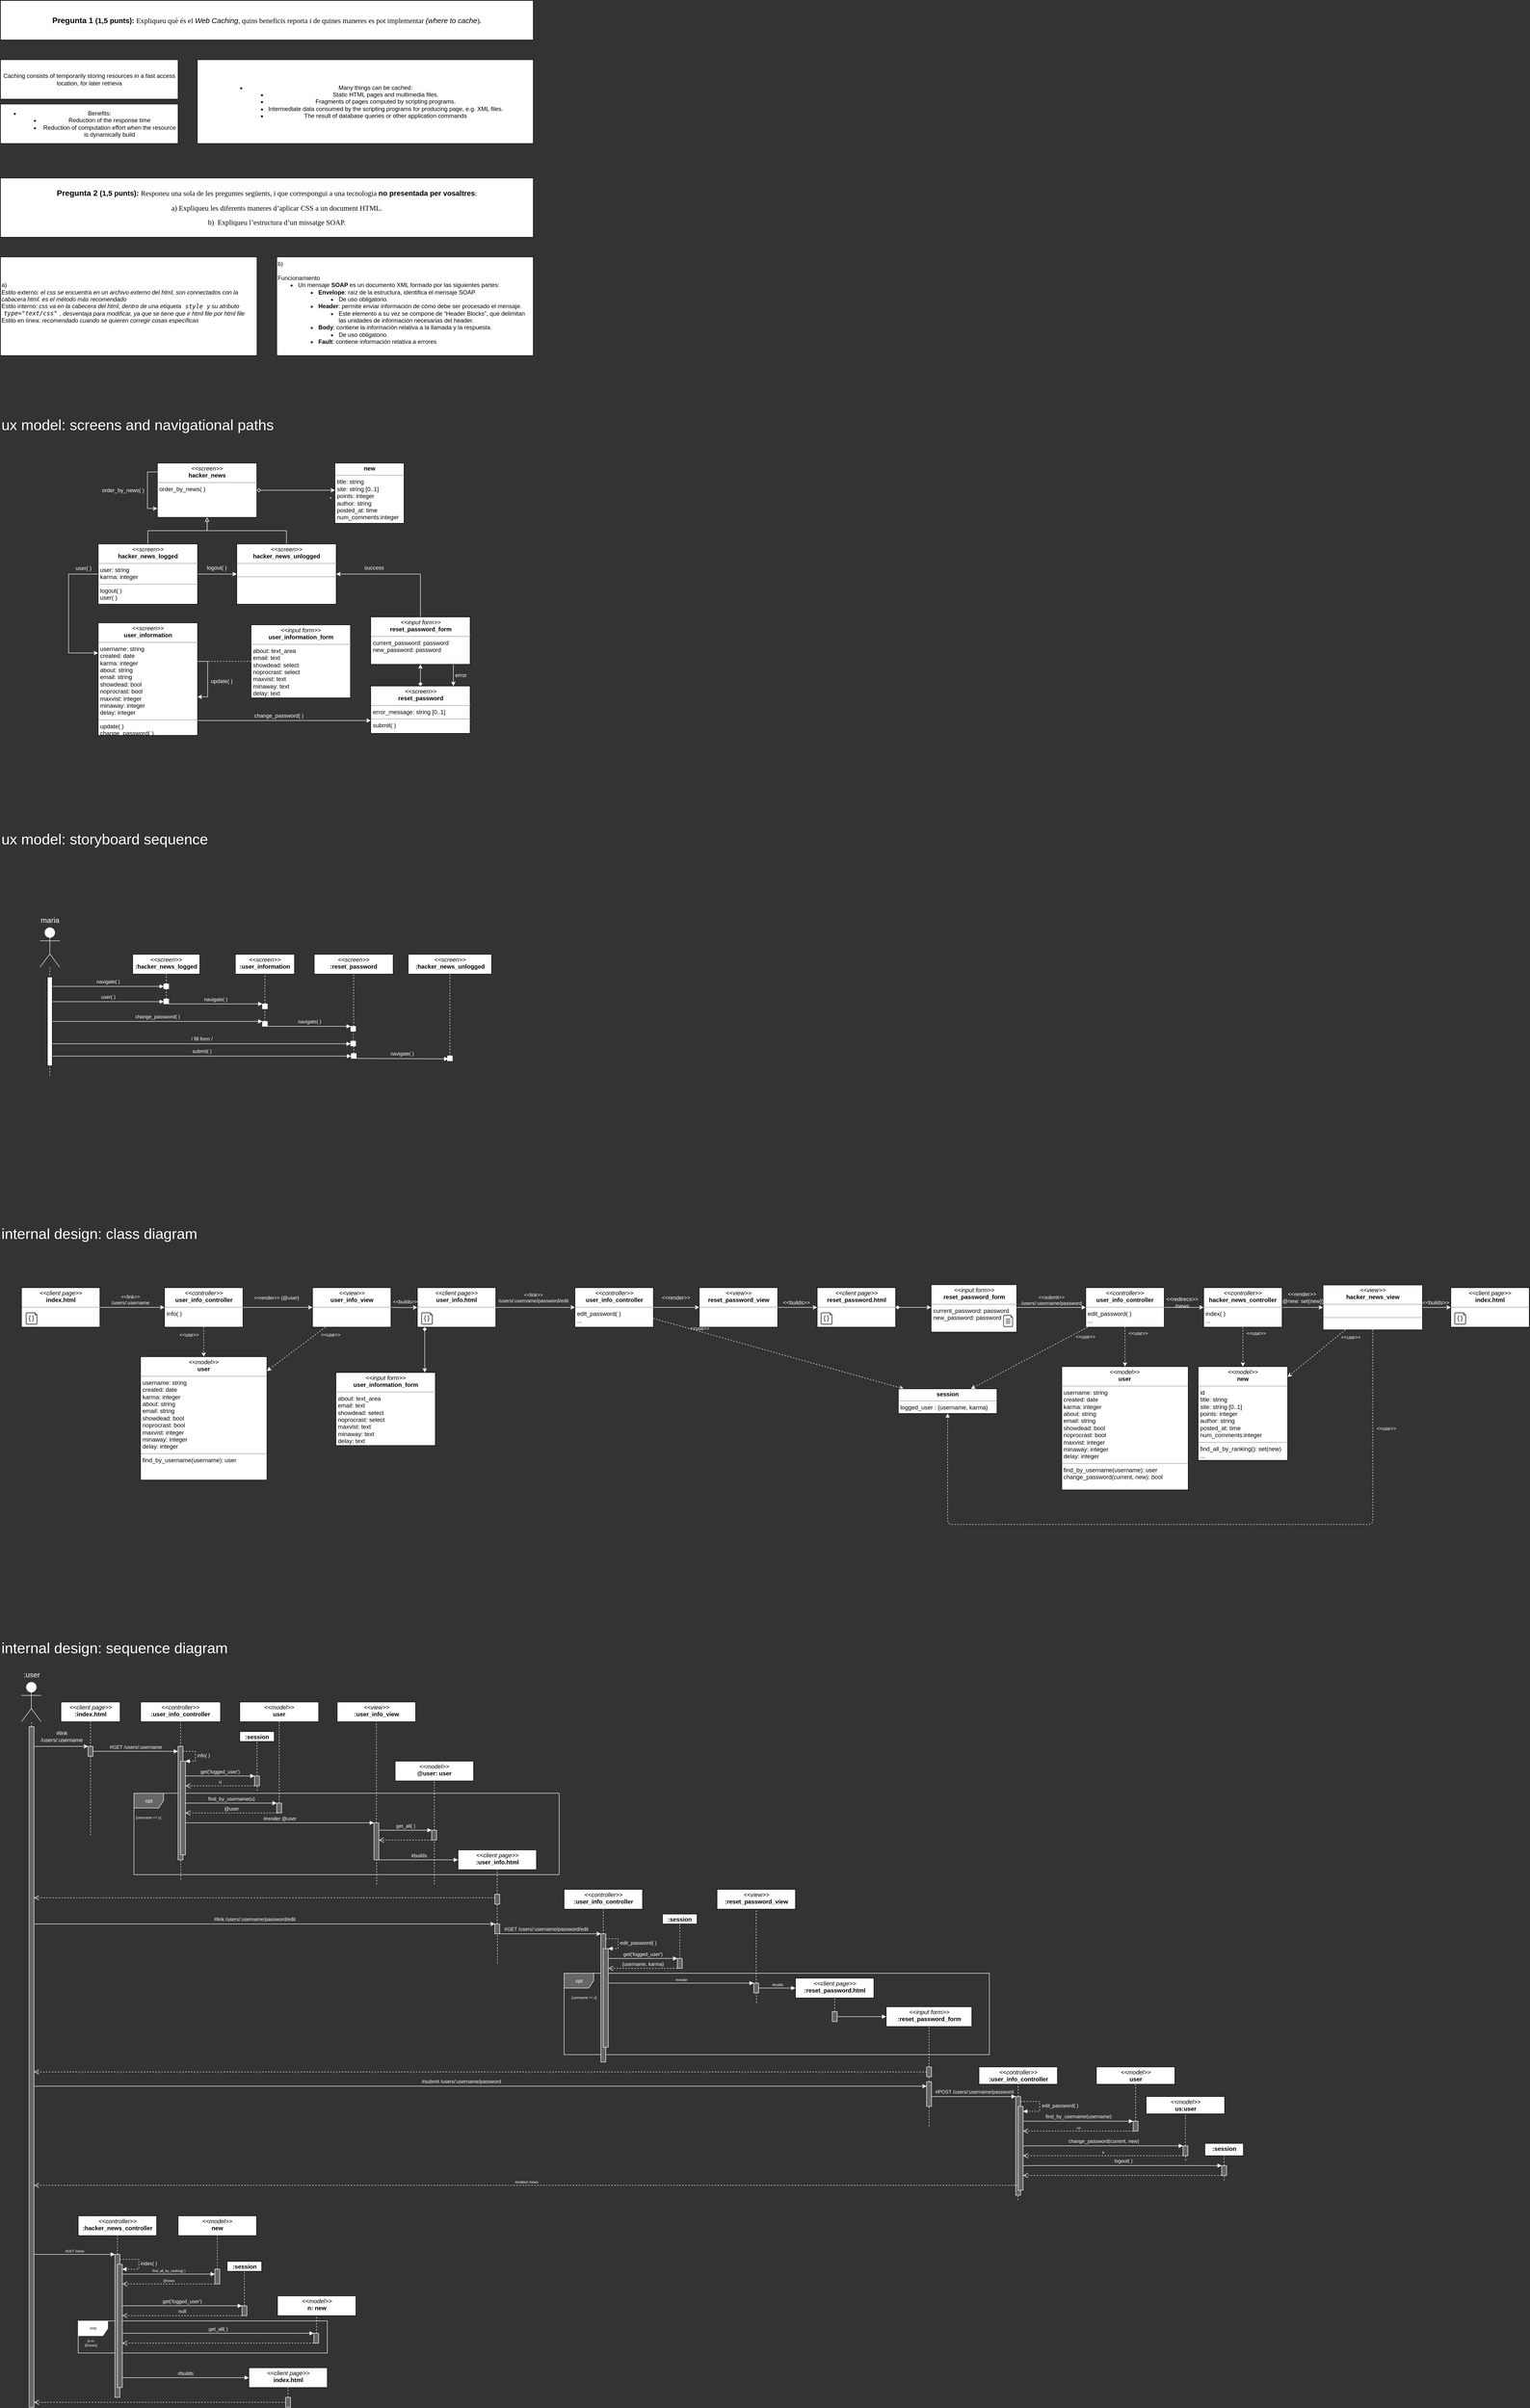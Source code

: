 <mxfile version="13.0.1" type="google"><diagram id="p_Bl7oB7GDyuIpua9rZd" name="Page-1"><mxGraphModel dx="946" dy="1456" grid="0" gridSize="10" guides="1" tooltips="1" connect="1" arrows="1" fold="1" page="1" pageScale="1" pageWidth="1169" pageHeight="827" background="#333333" math="0" shadow="0"><root><mxCell id="0"/><mxCell id="1" parent="0"/><mxCell id="twuIAzPzzelhakmN_sOj-346" value="loop" style="shape=umlFrame;whiteSpace=wrap;html=1;labelBackgroundColor=none;fontSize=7;fontColor=#000000;strokeColor=#FFFFFF;" parent="1" vertex="1"><mxGeometry x="197.5" y="3905" width="505" height="65" as="geometry"/></mxCell><mxCell id="twuIAzPzzelhakmN_sOj-271" value="opt" style="shape=umlFrame;whiteSpace=wrap;html=1;labelBackgroundColor=none;strokeColor=#FFFFFF;fillColor=#666666;fontSize=10;fontColor=#FFFFFF;width=60;height=30;" parent="1" vertex="1"><mxGeometry x="1182.5" y="3200" width="862" height="165" as="geometry"/></mxCell><mxCell id="twuIAzPzzelhakmN_sOj-217" value="opt" style="shape=umlFrame;whiteSpace=wrap;html=1;labelBackgroundColor=none;strokeColor=#FFFFFF;fillColor=#666666;fontSize=10;fontColor=#FFFFFF;width=60;height=30;" parent="1" vertex="1"><mxGeometry x="310.5" y="2835" width="862" height="165" as="geometry"/></mxCell><mxCell id="twuIAzPzzelhakmN_sOj-179" value="&lt;p style=&quot;margin: 0px ; margin-top: 4px ; text-align: center&quot;&gt;&lt;i&gt;&amp;lt;&amp;lt;input form&amp;gt;&amp;gt;&lt;/i&gt;&lt;br&gt;&lt;b&gt;reset_password_form&lt;/b&gt;&lt;/p&gt;&lt;hr size=&quot;1&quot;&gt;&lt;p style=&quot;margin: 0px ; margin-left: 4px&quot;&gt;&lt;/p&gt;&lt;p style=&quot;margin: 0px ; margin-left: 4px&quot;&gt;&lt;/p&gt;&lt;p style=&quot;margin: 0px 0px 0px 4px&quot;&gt;&lt;/p&gt;&lt;p style=&quot;margin: 0px 0px 0px 4px&quot;&gt;current_password: password&lt;/p&gt;&lt;p style=&quot;margin: 0px 0px 0px 4px&quot;&gt;new_password: password&lt;/p&gt;" style="verticalAlign=top;align=left;overflow=fill;fontSize=12;fontFamily=Helvetica;html=1;" parent="1" vertex="1"><mxGeometry x="1926.5" y="1803.93" width="173.5" height="96" as="geometry"/></mxCell><mxCell id="YM3ev77WXoDNSK74P9PH-43" value="ux model: screens and navigational paths" style="text;html=1;resizable=0;points=[];autosize=1;align=left;verticalAlign=top;spacingTop=-4;fontColor=#FFFFFF;fontSize=30;" parent="1" vertex="1"><mxGeometry x="40" y="40" width="240" height="20" as="geometry"/></mxCell><mxCell id="YM3ev77WXoDNSK74P9PH-74" value="ux model: storyboard sequence" style="text;html=1;resizable=0;points=[];autosize=1;align=left;verticalAlign=top;spacingTop=-4;fontColor=#FFFFFF;fontSize=30;" parent="1" vertex="1"><mxGeometry x="40" y="880" width="430" height="40" as="geometry"/></mxCell><mxCell id="YM3ev77WXoDNSK74P9PH-75" value="&lt;p style=&quot;margin: 0px ; margin-top: 4px ; text-align: center&quot;&gt;&lt;i&gt;&amp;lt;&amp;lt;screen&amp;gt;&amp;gt;&lt;/i&gt;&lt;br&gt;&lt;b&gt;:hacker_news_logged&lt;/b&gt;&lt;/p&gt;" style="verticalAlign=top;align=left;overflow=fill;fontSize=12;fontFamily=Helvetica;html=1;" parent="1" vertex="1"><mxGeometry x="308" y="1134" width="136" height="40" as="geometry"/></mxCell><mxCell id="YM3ev77WXoDNSK74P9PH-76" value="&lt;p style=&quot;margin: 0px ; margin-top: 4px ; text-align: center&quot;&gt;&lt;i&gt;&amp;lt;&amp;lt;screen&amp;gt;&amp;gt;&lt;/i&gt;&lt;br&gt;&lt;b&gt;:user_information&lt;/b&gt;&lt;/p&gt;" style="verticalAlign=top;align=left;overflow=fill;fontSize=12;fontFamily=Helvetica;html=1;" parent="1" vertex="1"><mxGeometry x="516" y="1134" width="120" height="40" as="geometry"/></mxCell><mxCell id="YM3ev77WXoDNSK74P9PH-77" value="&lt;p style=&quot;margin: 0px ; margin-top: 4px ; text-align: center&quot;&gt;&lt;i&gt;&amp;lt;&amp;lt;screen&amp;gt;&amp;gt;&lt;/i&gt;&lt;br&gt;&lt;b&gt;:reset_password&lt;/b&gt;&lt;/p&gt;&lt;p style=&quot;margin: 0px ; margin-left: 4px&quot;&gt;&lt;br&gt;&lt;/p&gt;" style="verticalAlign=top;align=left;overflow=fill;fontSize=12;fontFamily=Helvetica;html=1;" parent="1" vertex="1"><mxGeometry x="676" y="1134" width="160" height="40" as="geometry"/></mxCell><mxCell id="YM3ev77WXoDNSK74P9PH-78" value="&lt;font style=&quot;font-size: 15px&quot;&gt;maria&lt;/font&gt;" style="shape=umlActor;verticalLabelPosition=top;labelBackgroundColor=none;verticalAlign=bottom;html=1;fontSize=30;fontColor=#FFFFFF;strokeColor=#FFFFFF;align=center;labelPosition=center;" parent="1" vertex="1"><mxGeometry x="120" y="1080" width="40" height="80" as="geometry"/></mxCell><mxCell id="YM3ev77WXoDNSK74P9PH-87" value="" style="endArrow=none;dashed=1;html=1;labelBackgroundColor=none;strokeColor=#FFFFFF;fontSize=30;fontColor=#FFFFFF;" parent="1" target="YM3ev77WXoDNSK74P9PH-78" edge="1"><mxGeometry width="50" height="50" relative="1" as="geometry"><mxPoint x="140" y="1380" as="sourcePoint"/><mxPoint x="190" y="1200" as="targetPoint"/></mxGeometry></mxCell><mxCell id="YM3ev77WXoDNSK74P9PH-90" value="" style="endArrow=none;dashed=1;html=1;labelBackgroundColor=none;strokeColor=#FFFFFF;fontSize=30;fontColor=#FFFFFF;" parent="1" source="YM3ev77WXoDNSK74P9PH-95" target="YM3ev77WXoDNSK74P9PH-75" edge="1"><mxGeometry width="50" height="50" relative="1" as="geometry"><mxPoint x="376" y="1494" as="sourcePoint"/><mxPoint x="386" y="1224" as="targetPoint"/></mxGeometry></mxCell><mxCell id="YM3ev77WXoDNSK74P9PH-96" value="&lt;font style=&quot;font-size: 10px&quot;&gt;navigate( )&lt;/font&gt;" style="html=1;verticalAlign=bottom;endArrow=block;labelBackgroundColor=none;strokeColor=#FFFFFF;fontSize=15;fontColor=#FFFFFF;" parent="1" source="goPsBlK2hKbx_VywxkBR-76" target="YM3ev77WXoDNSK74P9PH-95" edge="1"><mxGeometry relative="1" as="geometry"><mxPoint x="181.2" y="1198.364" as="sourcePoint"/><mxPoint x="330" y="1196" as="targetPoint"/><Array as="points"><mxPoint x="250" y="1199"/></Array></mxGeometry></mxCell><mxCell id="YM3ev77WXoDNSK74P9PH-95" value="" style="html=1;points=[];perimeter=orthogonalPerimeter;labelBackgroundColor=none;strokeColor=#FFFFFF;fontSize=15;fontColor=#FFFFFF;" parent="1" vertex="1"><mxGeometry x="371" y="1194" width="10" height="10" as="geometry"/></mxCell><mxCell id="YM3ev77WXoDNSK74P9PH-98" value="" style="endArrow=none;dashed=1;html=1;labelBackgroundColor=none;strokeColor=#FFFFFF;fontSize=30;fontColor=#FFFFFF;" parent="1" source="YM3ev77WXoDNSK74P9PH-100" target="YM3ev77WXoDNSK74P9PH-95" edge="1"><mxGeometry width="50" height="50" relative="1" as="geometry"><mxPoint x="376" y="1494" as="sourcePoint"/><mxPoint x="376" y="1174" as="targetPoint"/></mxGeometry></mxCell><mxCell id="YM3ev77WXoDNSK74P9PH-100" value="" style="html=1;points=[];perimeter=orthogonalPerimeter;labelBackgroundColor=none;strokeColor=#FFFFFF;fontSize=15;fontColor=#FFFFFF;" parent="1" vertex="1"><mxGeometry x="371" y="1224.5" width="10" height="10" as="geometry"/></mxCell><mxCell id="YM3ev77WXoDNSK74P9PH-102" value="&lt;font size=&quot;1&quot;&gt;user( )&lt;/font&gt;" style="html=1;verticalAlign=bottom;endArrow=block;labelBackgroundColor=none;strokeColor=#FFFFFF;fontSize=15;fontColor=#FFFFFF;" parent="1" source="goPsBlK2hKbx_VywxkBR-76" target="YM3ev77WXoDNSK74P9PH-100" edge="1"><mxGeometry relative="1" as="geometry"><mxPoint x="181" y="1225" as="sourcePoint"/><mxPoint x="371" y="1224" as="targetPoint"/><Array as="points"><mxPoint x="290" y="1230"/></Array></mxGeometry></mxCell><mxCell id="YM3ev77WXoDNSK74P9PH-104" value="&lt;font style=&quot;font-size: 10px&quot;&gt;navigate( )&lt;/font&gt;" style="html=1;verticalAlign=bottom;endArrow=block;labelBackgroundColor=none;strokeColor=#FFFFFF;fontSize=15;fontColor=#FFFFFF;" parent="1" source="YM3ev77WXoDNSK74P9PH-100" target="YM3ev77WXoDNSK74P9PH-103" edge="1"><mxGeometry relative="1" as="geometry"><mxPoint x="381" y="1234.7" as="sourcePoint"/><mxPoint x="571" y="1234.5" as="targetPoint"/></mxGeometry></mxCell><mxCell id="YM3ev77WXoDNSK74P9PH-105" value="" style="endArrow=none;dashed=1;html=1;labelBackgroundColor=none;strokeColor=#FFFFFF;fontSize=30;fontColor=#FFFFFF;" parent="1" source="YM3ev77WXoDNSK74P9PH-103" target="YM3ev77WXoDNSK74P9PH-76" edge="1"><mxGeometry width="50" height="50" relative="1" as="geometry"><mxPoint x="576" y="1344" as="sourcePoint"/><mxPoint x="386" y="1184" as="targetPoint"/></mxGeometry></mxCell><mxCell id="YM3ev77WXoDNSK74P9PH-103" value="" style="html=1;points=[];perimeter=orthogonalPerimeter;labelBackgroundColor=none;strokeColor=#FFFFFF;fontSize=15;fontColor=#FFFFFF;" parent="1" vertex="1"><mxGeometry x="571" y="1234.5" width="10" height="10" as="geometry"/></mxCell><mxCell id="YM3ev77WXoDNSK74P9PH-106" value="" style="endArrow=none;dashed=1;html=1;labelBackgroundColor=none;strokeColor=#FFFFFF;fontSize=30;fontColor=#FFFFFF;" parent="1" source="YM3ev77WXoDNSK74P9PH-107" target="YM3ev77WXoDNSK74P9PH-103" edge="1"><mxGeometry width="50" height="50" relative="1" as="geometry"><mxPoint x="576" y="1334" as="sourcePoint"/><mxPoint x="576" y="1174" as="targetPoint"/></mxGeometry></mxCell><mxCell id="YM3ev77WXoDNSK74P9PH-107" value="" style="html=1;points=[];perimeter=orthogonalPerimeter;labelBackgroundColor=none;strokeColor=#FFFFFF;fontSize=15;fontColor=#FFFFFF;" parent="1" vertex="1"><mxGeometry x="571" y="1270" width="10" height="10" as="geometry"/></mxCell><mxCell id="YM3ev77WXoDNSK74P9PH-109" value="&lt;font size=&quot;1&quot;&gt;change_password( )&lt;/font&gt;" style="html=1;verticalAlign=bottom;endArrow=block;labelBackgroundColor=none;strokeColor=#FFFFFF;fontSize=15;fontColor=#FFFFFF;" parent="1" source="goPsBlK2hKbx_VywxkBR-76" target="YM3ev77WXoDNSK74P9PH-107" edge="1"><mxGeometry relative="1" as="geometry"><mxPoint x="181" y="1284" as="sourcePoint"/><mxPoint x="534.5" y="1283.5" as="targetPoint"/><Array as="points"><mxPoint x="370" y="1270"/></Array></mxGeometry></mxCell><mxCell id="YM3ev77WXoDNSK74P9PH-113" value="" style="endArrow=none;dashed=1;html=1;labelBackgroundColor=none;strokeColor=#FFFFFF;fontSize=30;fontColor=#FFFFFF;" parent="1" source="YM3ev77WXoDNSK74P9PH-114" target="YM3ev77WXoDNSK74P9PH-77" edge="1"><mxGeometry width="50" height="50" relative="1" as="geometry"><mxPoint x="756" y="1374" as="sourcePoint"/><mxPoint x="736" y="1184" as="targetPoint"/></mxGeometry></mxCell><mxCell id="YM3ev77WXoDNSK74P9PH-114" value="" style="html=1;points=[];perimeter=orthogonalPerimeter;labelBackgroundColor=none;strokeColor=#FFFFFF;fontSize=15;fontColor=#FFFFFF;" parent="1" vertex="1"><mxGeometry x="750" y="1280" width="10" height="10" as="geometry"/></mxCell><mxCell id="YM3ev77WXoDNSK74P9PH-115" value="" style="endArrow=none;dashed=1;html=1;labelBackgroundColor=none;strokeColor=#FFFFFF;fontSize=30;fontColor=#FFFFFF;" parent="1" source="goPsBlK2hKbx_VywxkBR-73" target="YM3ev77WXoDNSK74P9PH-114" edge="1"><mxGeometry width="50" height="50" relative="1" as="geometry"><mxPoint x="756" y="1354" as="sourcePoint"/><mxPoint x="756" y="1174" as="targetPoint"/></mxGeometry></mxCell><mxCell id="YM3ev77WXoDNSK74P9PH-116" value="&lt;font style=&quot;font-size: 10px&quot;&gt;navigate( )&lt;/font&gt;" style="html=1;verticalAlign=bottom;endArrow=block;labelBackgroundColor=none;strokeColor=#FFFFFF;fontSize=15;fontColor=#FFFFFF;" parent="1" source="YM3ev77WXoDNSK74P9PH-107" target="YM3ev77WXoDNSK74P9PH-114" edge="1"><mxGeometry relative="1" as="geometry"><mxPoint x="581" y="1324" as="sourcePoint"/><mxPoint x="720" y="1280" as="targetPoint"/></mxGeometry></mxCell><mxCell id="YM3ev77WXoDNSK74P9PH-120" value="&lt;p style=&quot;margin: 0px ; margin-top: 4px ; text-align: center&quot;&gt;&lt;i&gt;&amp;lt;&amp;lt;screen&amp;gt;&amp;gt;&lt;/i&gt;&lt;br&gt;&lt;b&gt;:hacker_news_unlogged&lt;/b&gt;&lt;/p&gt;" style="verticalAlign=top;align=left;overflow=fill;fontSize=12;fontFamily=Helvetica;html=1;" parent="1" vertex="1"><mxGeometry x="866.5" y="1134" width="169" height="40" as="geometry"/></mxCell><mxCell id="YM3ev77WXoDNSK74P9PH-121" value="" style="endArrow=none;dashed=1;html=1;labelBackgroundColor=none;strokeColor=#FFFFFF;fontSize=30;fontColor=#FFFFFF;" parent="1" source="YM3ev77WXoDNSK74P9PH-123" target="YM3ev77WXoDNSK74P9PH-120" edge="1"><mxGeometry width="50" height="50" relative="1" as="geometry"><mxPoint x="958.5" y="1664" as="sourcePoint"/><mxPoint x="968.5" y="1394" as="targetPoint"/></mxGeometry></mxCell><mxCell id="YM3ev77WXoDNSK74P9PH-123" value="" style="html=1;points=[];perimeter=orthogonalPerimeter;labelBackgroundColor=none;strokeColor=#FFFFFF;fontSize=15;fontColor=#FFFFFF;" parent="1" vertex="1"><mxGeometry x="946" y="1340" width="10" height="10" as="geometry"/></mxCell><mxCell id="YM3ev77WXoDNSK74P9PH-124" value="internal design: class diagram" style="text;html=1;resizable=0;points=[];autosize=1;align=left;verticalAlign=top;spacingTop=-4;fontColor=#FFFFFF;fontSize=30;" parent="1" vertex="1"><mxGeometry x="40" y="1680" width="410" height="40" as="geometry"/></mxCell><mxCell id="YM3ev77WXoDNSK74P9PH-144" style="edgeStyle=orthogonalEdgeStyle;rounded=0;orthogonalLoop=1;jettySize=auto;html=1;labelBackgroundColor=none;startArrow=none;startFill=0;endArrow=classic;endFill=1;strokeColor=#FFFFFF;fontSize=10;fontColor=#FFFFFF;" parent="1" source="YM3ev77WXoDNSK74P9PH-135" target="YM3ev77WXoDNSK74P9PH-146" edge="1"><mxGeometry relative="1" as="geometry"><mxPoint x="372.5" y="1849.93" as="targetPoint"/></mxGeometry></mxCell><mxCell id="YM3ev77WXoDNSK74P9PH-145" value="&amp;lt;&amp;lt;link&amp;gt;&amp;gt;&lt;br&gt;/users/:username" style="text;html=1;resizable=0;points=[];align=center;verticalAlign=middle;labelBackgroundColor=none;fontSize=10;fontColor=#FFFFFF;" parent="YM3ev77WXoDNSK74P9PH-144" vertex="1" connectable="0"><mxGeometry x="-0.222" y="-1" relative="1" as="geometry"><mxPoint x="10" y="-17" as="offset"/></mxGeometry></mxCell><mxCell id="YM3ev77WXoDNSK74P9PH-135" value="&lt;p style=&quot;margin: 0px ; margin-top: 4px ; text-align: center&quot;&gt;&lt;i&gt;&amp;lt;&amp;lt;client page&amp;gt;&amp;gt;&lt;/i&gt;&lt;br&gt;&lt;b&gt;index.html&lt;/b&gt;&lt;/p&gt;&lt;hr size=&quot;1&quot;&gt;&lt;p style=&quot;margin: 0px ; margin-left: 4px&quot;&gt;&lt;br&gt;&lt;/p&gt;" style="verticalAlign=top;align=left;overflow=fill;fontSize=12;fontFamily=Helvetica;html=1;" parent="1" vertex="1"><mxGeometry x="82.5" y="1809.93" width="159" height="80" as="geometry"/></mxCell><mxCell id="YM3ev77WXoDNSK74P9PH-138" value="" style="verticalLabelPosition=bottom;html=1;verticalAlign=top;align=center;strokeColor=none;fillColor=#666666;shape=mxgraph.azure.code_file;pointerEvents=1;labelBackgroundColor=none;fontSize=10;fontColor=#FFFFFF;" parent="1" vertex="1"><mxGeometry x="91" y="1859.93" width="24" height="25" as="geometry"/></mxCell><mxCell id="YM3ev77WXoDNSK74P9PH-146" value="&lt;p style=&quot;margin: 0px ; margin-top: 4px ; text-align: center&quot;&gt;&lt;i&gt;&amp;lt;&amp;lt;controller&amp;gt;&amp;gt;&lt;/i&gt;&lt;br&gt;&lt;b&gt;user_info_controller&lt;/b&gt;&lt;/p&gt;&lt;hr size=&quot;1&quot;&gt;&lt;p style=&quot;margin: 0px ; margin-left: 4px&quot;&gt;info( )&lt;/p&gt;" style="verticalAlign=top;align=left;overflow=fill;fontSize=12;fontFamily=Helvetica;html=1;" parent="1" vertex="1"><mxGeometry x="372.5" y="1809.93" width="159" height="80" as="geometry"/></mxCell><mxCell id="YM3ev77WXoDNSK74P9PH-148" value="" style="endArrow=classic;html=1;labelBackgroundColor=none;strokeColor=#FFFFFF;fontSize=10;fontColor=#FFFFFF;dashed=1;" parent="1" source="YM3ev77WXoDNSK74P9PH-146" target="goPsBlK2hKbx_VywxkBR-88" edge="1"><mxGeometry width="50" height="50" relative="1" as="geometry"><mxPoint x="-286.333" y="1899.93" as="sourcePoint"/><mxPoint x="552.5" y="1929.93" as="targetPoint"/></mxGeometry></mxCell><mxCell id="YM3ev77WXoDNSK74P9PH-149" value="&amp;lt;&amp;lt;use&amp;gt;&amp;gt;" style="text;html=1;resizable=0;points=[];align=center;verticalAlign=middle;labelBackgroundColor=none;fontSize=10;fontColor=#FFFFFF;" parent="YM3ev77WXoDNSK74P9PH-148" vertex="1" connectable="0"><mxGeometry x="-0.036" y="2" relative="1" as="geometry"><mxPoint x="-32" y="-14.17" as="offset"/></mxGeometry></mxCell><mxCell id="YM3ev77WXoDNSK74P9PH-155" value="&lt;p style=&quot;margin: 0px ; margin-top: 4px ; text-align: center&quot;&gt;&lt;i&gt;&amp;lt;&amp;lt;view&amp;gt;&amp;gt;&lt;/i&gt;&lt;br&gt;&lt;b&gt;user_info_view&lt;/b&gt;&lt;/p&gt;&lt;hr size=&quot;1&quot;&gt;&lt;p style=&quot;margin: 0px ; margin-left: 4px&quot;&gt;&lt;br&gt;&lt;/p&gt;" style="verticalAlign=top;align=left;overflow=fill;fontSize=12;fontFamily=Helvetica;html=1;" parent="1" vertex="1"><mxGeometry x="672.5" y="1809.93" width="159" height="80" as="geometry"/></mxCell><mxCell id="YM3ev77WXoDNSK74P9PH-156" style="edgeStyle=orthogonalEdgeStyle;rounded=0;orthogonalLoop=1;jettySize=auto;html=1;labelBackgroundColor=none;startArrow=none;startFill=0;endArrow=classic;endFill=1;strokeColor=#FFFFFF;fontSize=10;fontColor=#FFFFFF;" parent="1" source="YM3ev77WXoDNSK74P9PH-146" target="YM3ev77WXoDNSK74P9PH-155" edge="1"><mxGeometry relative="1" as="geometry"><mxPoint x="531.5" y="1849.93" as="sourcePoint"/></mxGeometry></mxCell><mxCell id="YM3ev77WXoDNSK74P9PH-157" value="&amp;lt;&amp;lt;render&amp;gt;&amp;gt;&amp;nbsp;{@user}" style="text;html=1;resizable=0;points=[];align=center;verticalAlign=middle;labelBackgroundColor=none;fontSize=10;fontColor=#FFFFFF;" parent="YM3ev77WXoDNSK74P9PH-156" vertex="1" connectable="0"><mxGeometry x="-0.064" y="-2" relative="1" as="geometry"><mxPoint x="1.67" y="-22.07" as="offset"/></mxGeometry></mxCell><mxCell id="YM3ev77WXoDNSK74P9PH-171" style="edgeStyle=orthogonalEdgeStyle;rounded=0;orthogonalLoop=1;jettySize=auto;html=1;labelBackgroundColor=none;startArrow=diamond;startFill=1;endArrow=classic;endFill=1;strokeColor=#FFFFFF;fontSize=10;fontColor=#FFFFFF;" parent="1" source="goPsBlK2hKbx_VywxkBR-120" edge="1"><mxGeometry relative="1" as="geometry"><Array as="points"><mxPoint x="1902.5" y="1849.93"/><mxPoint x="1902.5" y="1849.93"/></Array><mxPoint x="1862.5" y="1849.93" as="sourcePoint"/><mxPoint x="1926.5" y="1849.917" as="targetPoint"/></mxGeometry></mxCell><mxCell id="twuIAzPzzelhakmN_sOj-177" style="edgeStyle=orthogonalEdgeStyle;rounded=0;orthogonalLoop=1;jettySize=auto;html=1;labelBackgroundColor=none;startArrow=diamond;startFill=1;endArrow=classic;endFill=1;strokeColor=#FFFFFF;fontColor=#FFFFFF;" parent="1" source="YM3ev77WXoDNSK74P9PH-158" target="twuIAzPzzelhakmN_sOj-174" edge="1"><mxGeometry relative="1" as="geometry"><Array as="points"><mxPoint x="900" y="1959.93"/><mxPoint x="900" y="1959.93"/></Array></mxGeometry></mxCell><mxCell id="YM3ev77WXoDNSK74P9PH-158" value="&lt;p style=&quot;margin: 0px ; margin-top: 4px ; text-align: center&quot;&gt;&lt;i&gt;&amp;lt;&amp;lt;client page&amp;gt;&amp;gt;&lt;/i&gt;&lt;br&gt;&lt;b&gt;user_info.html&lt;/b&gt;&lt;/p&gt;&lt;hr size=&quot;1&quot;&gt;&lt;p style=&quot;margin: 0px ; margin-left: 4px&quot;&gt;&lt;br&gt;&lt;/p&gt;" style="verticalAlign=top;align=left;overflow=fill;fontSize=12;fontFamily=Helvetica;html=1;" parent="1" vertex="1"><mxGeometry x="885" y="1809.93" width="159" height="80" as="geometry"/></mxCell><mxCell id="YM3ev77WXoDNSK74P9PH-159" style="edgeStyle=orthogonalEdgeStyle;rounded=0;orthogonalLoop=1;jettySize=auto;html=1;labelBackgroundColor=none;startArrow=none;startFill=0;endArrow=classic;endFill=1;strokeColor=#FFFFFF;fontSize=10;fontColor=#FFFFFF;" parent="1" target="YM3ev77WXoDNSK74P9PH-158" edge="1"><mxGeometry relative="1" as="geometry"><mxPoint x="832.5" y="1849.93" as="sourcePoint"/></mxGeometry></mxCell><mxCell id="YM3ev77WXoDNSK74P9PH-160" value="&amp;lt;&amp;lt;builds&amp;gt;&amp;gt;" style="text;html=1;resizable=0;points=[];align=center;verticalAlign=middle;labelBackgroundColor=none;fontSize=10;fontColor=#FFFFFF;" parent="YM3ev77WXoDNSK74P9PH-159" vertex="1" connectable="0"><mxGeometry x="-0.046" y="-2" relative="1" as="geometry"><mxPoint x="1.5" y="-15" as="offset"/></mxGeometry></mxCell><mxCell id="YM3ev77WXoDNSK74P9PH-161" value="" style="verticalLabelPosition=bottom;html=1;verticalAlign=top;align=center;strokeColor=none;fillColor=#666666;shape=mxgraph.azure.code_file;pointerEvents=1;labelBackgroundColor=none;fontSize=10;fontColor=#FFFFFF;" parent="1" vertex="1"><mxGeometry x="892.5" y="1859.93" width="24" height="25" as="geometry"/></mxCell><mxCell id="YM3ev77WXoDNSK74P9PH-173" style="edgeStyle=orthogonalEdgeStyle;rounded=0;orthogonalLoop=1;jettySize=auto;html=1;labelBackgroundColor=none;startArrow=none;startFill=0;endArrow=classic;endFill=1;strokeColor=#FFFFFF;fontSize=10;fontColor=#FFFFFF;" parent="1" target="twuIAzPzzelhakmN_sOj-181" edge="1"><mxGeometry relative="1" as="geometry"><mxPoint x="2268" y="1864.917" as="targetPoint"/><Array as="points"><mxPoint x="2099" y="1850"/></Array><mxPoint x="2099" y="1864.917" as="sourcePoint"/></mxGeometry></mxCell><mxCell id="YM3ev77WXoDNSK74P9PH-174" value="&amp;lt;&amp;lt;submit&amp;gt;&amp;gt;&lt;br&gt;/users/:username/password" style="text;html=1;resizable=0;points=[];align=center;verticalAlign=middle;labelBackgroundColor=none;fontSize=10;fontColor=#FFFFFF;" parent="YM3ev77WXoDNSK74P9PH-173" vertex="1" connectable="0"><mxGeometry x="-0.128" y="1" relative="1" as="geometry"><mxPoint x="17.58" y="-13.99" as="offset"/></mxGeometry></mxCell><mxCell id="YM3ev77WXoDNSK74P9PH-208" value="internal design: sequence diagram" style="text;html=1;resizable=0;points=[];autosize=1;align=left;verticalAlign=top;spacingTop=-4;fontColor=#FFFFFF;fontSize=30;" parent="1" vertex="1"><mxGeometry x="40" y="2520" width="470" height="40" as="geometry"/></mxCell><mxCell id="YM3ev77WXoDNSK74P9PH-212" value="&lt;font style=&quot;font-size: 15px&quot;&gt;:user&lt;/font&gt;" style="shape=umlActor;verticalLabelPosition=top;labelBackgroundColor=none;verticalAlign=bottom;html=1;fontSize=30;fontColor=#FFFFFF;strokeColor=#FFFFFF;align=center;labelPosition=center;" parent="1" vertex="1"><mxGeometry x="82.5" y="2610" width="40" height="80" as="geometry"/></mxCell><mxCell id="YM3ev77WXoDNSK74P9PH-213" value="" style="endArrow=none;dashed=1;html=1;labelBackgroundColor=none;strokeColor=#FFFFFF;fontSize=30;fontColor=#FFFFFF;" parent="1" source="YM3ev77WXoDNSK74P9PH-294" target="YM3ev77WXoDNSK74P9PH-212" edge="1"><mxGeometry width="50" height="50" relative="1" as="geometry"><mxPoint x="102.5" y="2700" as="sourcePoint"/><mxPoint x="152.5" y="2730" as="targetPoint"/></mxGeometry></mxCell><mxCell id="YM3ev77WXoDNSK74P9PH-243" value="&lt;p style=&quot;margin: 0px ; margin-top: 4px ; text-align: center&quot;&gt;&lt;i&gt;&amp;lt;&amp;lt;controller&amp;gt;&amp;gt;&lt;/i&gt;&lt;br&gt;&lt;b&gt;:user_info_controller&lt;/b&gt;&lt;/p&gt;" style="verticalAlign=top;align=left;overflow=fill;fontSize=12;fontFamily=Helvetica;html=1;" parent="1" vertex="1"><mxGeometry x="324" y="2650" width="162" height="40" as="geometry"/></mxCell><mxCell id="YM3ev77WXoDNSK74P9PH-248" value="" style="endArrow=none;dashed=1;html=1;labelBackgroundColor=none;strokeColor=#FFFFFF;fontSize=30;fontColor=#FFFFFF;" parent="1" target="YM3ev77WXoDNSK74P9PH-243" edge="1"><mxGeometry width="50" height="50" relative="1" as="geometry"><mxPoint x="405.5" y="3010" as="sourcePoint"/><mxPoint x="197.5" y="2730" as="targetPoint"/></mxGeometry></mxCell><mxCell id="YM3ev77WXoDNSK74P9PH-260" value="" style="html=1;points=[];perimeter=orthogonalPerimeter;labelBackgroundColor=none;strokeColor=#FFFFFF;fillColor=#666666;fontSize=10;fontColor=#FFFFFF;" parent="1" vertex="1"><mxGeometry x="400" y="2740" width="10" height="230" as="geometry"/></mxCell><mxCell id="YM3ev77WXoDNSK74P9PH-261" value="&lt;font color=&quot;#ffffff&quot;&gt;#GET /users/:username&lt;/font&gt;" style="html=1;verticalAlign=bottom;startArrow=none;endArrow=block;startSize=8;labelBackgroundColor=none;strokeColor=#FFFFFF;fontSize=10;fontColor=#FFFFFF;startFill=0;" parent="1" source="twuIAzPzzelhakmN_sOj-208" target="YM3ev77WXoDNSK74P9PH-260" edge="1"><mxGeometry relative="1" as="geometry"><mxPoint x="312.5" y="2710" as="sourcePoint"/><Array as="points"><mxPoint x="312.5" y="2750"/></Array></mxGeometry></mxCell><mxCell id="YM3ev77WXoDNSK74P9PH-262" value="" style="html=1;points=[];perimeter=orthogonalPerimeter;labelBackgroundColor=none;strokeColor=#FFFFFF;fillColor=#666666;fontSize=10;fontColor=#FFFFFF;" parent="1" vertex="1"><mxGeometry x="405" y="2770" width="10" height="190" as="geometry"/></mxCell><mxCell id="YM3ev77WXoDNSK74P9PH-263" value="info( )" style="edgeStyle=orthogonalEdgeStyle;html=1;align=left;spacingLeft=2;endArrow=block;rounded=0;entryX=1;entryY=0;dashed=1;labelBackgroundColor=none;strokeColor=#FFFFFF;fontSize=10;fontColor=#FFFFFF;" parent="1" target="YM3ev77WXoDNSK74P9PH-262" edge="1"><mxGeometry relative="1" as="geometry"><mxPoint x="410" y="2750" as="sourcePoint"/><Array as="points"><mxPoint x="435" y="2750"/></Array></mxGeometry></mxCell><mxCell id="YM3ev77WXoDNSK74P9PH-264" value="&lt;p style=&quot;margin: 0px ; margin-top: 4px ; text-align: center&quot;&gt;&lt;i&gt;&amp;lt;&amp;lt;model&amp;gt;&amp;gt;&lt;/i&gt;&lt;br&gt;&lt;b&gt;user&lt;/b&gt;&lt;/p&gt;" style="verticalAlign=top;align=left;overflow=fill;fontSize=12;fontFamily=Helvetica;html=1;" parent="1" vertex="1"><mxGeometry x="525" y="2650" width="160" height="40" as="geometry"/></mxCell><mxCell id="YM3ev77WXoDNSK74P9PH-265" value="" style="html=1;points=[];perimeter=orthogonalPerimeter;labelBackgroundColor=none;strokeColor=#FFFFFF;fillColor=#666666;fontSize=10;fontColor=#FFFFFF;" parent="1" vertex="1"><mxGeometry x="600" y="2855" width="10" height="20" as="geometry"/></mxCell><mxCell id="YM3ev77WXoDNSK74P9PH-268" value="" style="endArrow=none;dashed=1;html=1;labelBackgroundColor=none;strokeColor=#FFFFFF;fontSize=30;fontColor=#FFFFFF;" parent="1" source="YM3ev77WXoDNSK74P9PH-265" target="YM3ev77WXoDNSK74P9PH-264" edge="1"><mxGeometry width="50" height="50" relative="1" as="geometry"><mxPoint x="601" y="3040" as="sourcePoint"/><mxPoint x="415" y="2730" as="targetPoint"/></mxGeometry></mxCell><mxCell id="YM3ev77WXoDNSK74P9PH-294" value="" style="html=1;points=[];perimeter=orthogonalPerimeter;labelBackgroundColor=none;strokeColor=#FFFFFF;fillColor=#666666;fontSize=10;fontColor=#FFFFFF;" parent="1" vertex="1"><mxGeometry x="98" y="2700" width="10" height="1380" as="geometry"/></mxCell><mxCell id="goPsBlK2hKbx_VywxkBR-1" value="&lt;div class=&quot;page&quot; title=&quot;Page 1&quot;&gt;&lt;div class=&quot;layoutArea&quot;&gt;&lt;div class=&quot;column&quot;&gt;&lt;div class=&quot;page&quot; title=&quot;Page 1&quot;&gt;&lt;div class=&quot;section&quot;&gt;&lt;div class=&quot;layoutArea&quot;&gt;&lt;div class=&quot;column&quot;&gt;&lt;p&gt;&lt;span style=&quot;font-size: 12pt ; font-family: &amp;#34;arial&amp;#34; ; font-weight: 700&quot;&gt;Pregunta 1&amp;nbsp;&lt;/span&gt;&lt;span style=&quot;font-size: 11pt ; font-family: &amp;#34;arial&amp;#34; ; font-weight: 700&quot;&gt;(1,5 punts):&amp;nbsp;&lt;/span&gt;&lt;span style=&quot;font-size: 11pt ; font-family: &amp;#34;arialmt&amp;#34;&quot;&gt;Expliqueu què és el&amp;nbsp;&lt;/span&gt;&lt;span style=&quot;font-size: 11pt ; font-family: &amp;#34;arial&amp;#34; ; font-style: italic&quot;&gt;Web Caching&lt;/span&gt;&lt;span style=&quot;font-size: 11pt ; font-family: &amp;#34;arialmt&amp;#34;&quot;&gt;, quins beneficis reporta i de quines maneres es pot implementar&amp;nbsp;&lt;/span&gt;&lt;span style=&quot;font-size: 11pt ; font-family: &amp;#34;arial&amp;#34; ; font-style: italic&quot;&gt;(where to cache&lt;/span&gt;&lt;span style=&quot;font-size: 11pt ; font-family: &amp;#34;arialmt&amp;#34;&quot;&gt;).&lt;/span&gt;&lt;/p&gt;&lt;/div&gt;&lt;/div&gt;&lt;/div&gt;&lt;/div&gt;&lt;/div&gt;&lt;/div&gt;&lt;/div&gt;" style="rounded=0;whiteSpace=wrap;html=1;" parent="1" vertex="1"><mxGeometry x="40" y="-800" width="1080" height="80" as="geometry"/></mxCell><mxCell id="goPsBlK2hKbx_VywxkBR-3" value="&lt;p id=&quot;c3a04be1-1afa-4d62-b5b4-6ec6a9e3d9ff&quot; class=&quot;&quot; style=&quot;font-style: normal ; font-weight: normal ; letter-spacing: normal ; text-indent: 0px ; text-transform: none ; word-spacing: 0px ; text-decoration: none ; box-sizing: border-box ; margin-top: 0.5em ; margin-bottom: 0.5em ; font-family: , &amp;#34;blinkmacsystemfont&amp;#34; , &amp;#34;segoe ui&amp;#34; , &amp;#34;helvetica&amp;#34; , &amp;#34;apple color emoji&amp;#34; , &amp;#34;arial&amp;#34; , sans-serif , &amp;#34;segoe ui emoji&amp;#34; , &amp;#34;segoe ui symbol&amp;#34;&quot;&gt;Caching consists of temporarily storing resources in a fast access location, for later retrieva&lt;/p&gt;" style="rounded=0;whiteSpace=wrap;html=1;" parent="1" vertex="1"><mxGeometry x="40" y="-680" width="360" height="80" as="geometry"/></mxCell><mxCell id="goPsBlK2hKbx_VywxkBR-7" value="&lt;div class=&quot;page&quot; title=&quot;Page 1&quot;&gt;&lt;div class=&quot;layoutArea&quot;&gt;&lt;div class=&quot;column&quot;&gt;&lt;div class=&quot;page&quot; title=&quot;Page 1&quot;&gt;&lt;div class=&quot;layoutArea&quot;&gt;&lt;div class=&quot;column&quot;&gt;&lt;p&gt;&lt;span style=&quot;font-size: 12pt ; font-family: &amp;#34;arial&amp;#34; ; font-weight: 700&quot;&gt;Pregunta 2&amp;nbsp;&lt;/span&gt;&lt;span style=&quot;font-size: 11pt ; font-family: &amp;#34;arial&amp;#34; ; font-weight: 700&quot;&gt;(1,5 punts):&amp;nbsp;&lt;/span&gt;&lt;span style=&quot;font-size: 11pt ; font-family: &amp;#34;arialmt&amp;#34;&quot;&gt;Responeu una sola de les preguntes següents, i que correspongui a una tecnologia&amp;nbsp;&lt;/span&gt;&lt;span style=&quot;font-size: 11pt ; font-family: &amp;#34;arial&amp;#34; ; font-weight: 700&quot;&gt;no presentada per vosaltres&lt;/span&gt;&lt;span style=&quot;font-size: 11pt ; font-family: &amp;#34;arialmt&amp;#34;&quot;&gt;:&lt;/span&gt;&lt;/p&gt;&lt;ol style=&quot;list-style-type: none&quot;&gt;&lt;li&gt;&lt;p&gt;&lt;span style=&quot;font-size: 11pt ; font-family: &amp;#34;arialmt&amp;#34;&quot;&gt;a)&amp;nbsp;&lt;/span&gt;&lt;span style=&quot;font-family: &amp;#34;arialmt&amp;#34; ; font-size: 11pt&quot;&gt;Expliqueu les diferents maneres d’aplicar CSS a un document HTML.&lt;/span&gt;&lt;/p&gt;&lt;/li&gt;&lt;li&gt;&lt;p&gt;&lt;span style=&quot;font-size: 11pt ; font-family: &amp;#34;arialmt&amp;#34;&quot;&gt;b) &amp;nbsp;&lt;/span&gt;&lt;span style=&quot;font-size: 11pt ; font-family: &amp;#34;arialmt&amp;#34;&quot;&gt;Expliqueu l’estructura d’un missatge SOAP.&lt;/span&gt;&lt;/p&gt;&lt;/li&gt;&lt;/ol&gt;&lt;/div&gt;&lt;/div&gt;&lt;/div&gt;&lt;/div&gt;&lt;/div&gt;&lt;/div&gt;" style="rounded=0;whiteSpace=wrap;html=1;" parent="1" vertex="1"><mxGeometry x="40" y="-440" width="1080" height="120" as="geometry"/></mxCell><mxCell id="goPsBlK2hKbx_VywxkBR-8" value="&lt;font style=&quot;font-size: 12px&quot;&gt;a)&lt;br&gt;&lt;span&gt;Estilo externo:&lt;/span&gt;&lt;em style=&quot;box-sizing: border-box&quot;&gt; el css se encuentra en un archivo externo del html, son connectados con la cabacera html. es el método más recomendado&lt;br&gt;&lt;/em&gt;&lt;span&gt;Estilo interno: &lt;/span&gt;&lt;em style=&quot;box-sizing: border-box&quot;&gt;css va en la cabecera del html, dentro de una etiqueta &lt;/em&gt;&lt;em style=&quot;box-sizing: border-box&quot;&gt;&lt;code style=&quot;box-sizing: border-box ; padding: 0.2em 0.4em ; border-top-left-radius: 3px ; border-top-right-radius: 3px ; border-bottom-right-radius: 3px ; border-bottom-left-radius: 3px&quot;&gt;style&lt;/code&gt;&lt;/em&gt;&lt;em style=&quot;box-sizing: border-box&quot;&gt; y su atributo &lt;/em&gt;&lt;em style=&quot;box-sizing: border-box&quot;&gt;&lt;code style=&quot;box-sizing: border-box ; padding: 0.2em 0.4em ; border-top-left-radius: 3px ; border-top-right-radius: 3px ; border-bottom-right-radius: 3px ; border-bottom-left-radius: 3px&quot;&gt;type=&quot;text/css&quot;&lt;/code&gt;&lt;/em&gt;&lt;em style=&quot;box-sizing: border-box&quot;&gt;, desventaja para modificar, ya que se tiene que ir html file por html file  &lt;br&gt;&lt;/em&gt;&lt;span&gt;Estilo en línea: &lt;/span&gt;&lt;em style=&quot;box-sizing: border-box&quot;&gt;recomendado cuando se quieren corregir cosas específicas&lt;br&gt;&lt;/em&gt;&lt;br&gt;&lt;/font&gt;" style="rounded=0;whiteSpace=wrap;html=1;fontFamily=Helvetica;align=left;" parent="1" vertex="1"><mxGeometry x="40" y="-280" width="520" height="200" as="geometry"/></mxCell><mxCell id="goPsBlK2hKbx_VywxkBR-11" value="&lt;font style=&quot;font-size: 12px&quot;&gt;b)&lt;br&gt;&lt;br&gt;&lt;span&gt;Funcionamiento&lt;/span&gt;&lt;ul id=&quot;30a86209-73e8-4002-959a-a0302b5a46e1&quot; class=&quot;bulleted-list&quot; style=&quot;box-sizing: border-box ; margin: 0px&quot;&gt;&lt;li style=&quot;box-sizing: border-box ; list-style: disc ; padding-left: 0.1em&quot;&gt;Un mensaje &lt;strong style=&quot;box-sizing: border-box&quot;&gt;SOAP &lt;/strong&gt;es un documento XML formado por las siguientes partes:&lt;ul id=&quot;36520733-e78b-433c-817c-2e6340f362f4&quot; class=&quot;bulleted-list&quot; style=&quot;box-sizing: border-box ; margin: 0px&quot;&gt;&lt;li style=&quot;box-sizing: border-box ; list-style: disc ; padding-left: 0.1em&quot;&gt;&lt;strong style=&quot;box-sizing: border-box&quot;&gt;Envelope&lt;/strong&gt;: raíz de la estructura, identifica el mensaje SOAP.&lt;ul id=&quot;6029c95e-0a70-4a45-9fe3-85439a668fc9&quot; class=&quot;bulleted-list&quot; style=&quot;box-sizing: border-box ; margin: 0px&quot;&gt;&lt;li style=&quot;box-sizing: border-box ; list-style: disc ; padding-left: 0.1em&quot;&gt; De uso obligatorio.&lt;/li&gt;&lt;/ul&gt;&lt;/li&gt;&lt;/ul&gt;&lt;ul id=&quot;6503dc13-e16b-4691-8aca-5c8b377ce13c&quot; class=&quot;bulleted-list&quot; style=&quot;box-sizing: border-box ; margin: 0px&quot;&gt;&lt;li style=&quot;box-sizing: border-box ; list-style: disc ; padding-left: 0.1em&quot;&gt;&lt;strong style=&quot;box-sizing: border-box&quot;&gt;Header&lt;/strong&gt;: permite enviar información de cómo debe ser procesado el mensaje.&lt;ul id=&quot;8d229aa3-e1d4-4066-89a4-83e100d51338&quot; class=&quot;bulleted-list&quot; style=&quot;box-sizing: border-box ; margin: 0px&quot;&gt;&lt;li style=&quot;box-sizing: border-box ; list-style: disc ; padding-left: 0.1em&quot;&gt;Este elemento a su vez se compone de “Header Blocks”, que delimitan las unidades de información necesarias del header.&lt;/li&gt;&lt;/ul&gt;&lt;/li&gt;&lt;/ul&gt;&lt;ul id=&quot;d8c47194-f585-4afa-828d-6c8e754d12c0&quot; class=&quot;bulleted-list&quot; style=&quot;box-sizing: border-box ; margin: 0px&quot;&gt;&lt;li style=&quot;box-sizing: border-box ; list-style: disc ; padding-left: 0.1em&quot;&gt;&lt;strong style=&quot;box-sizing: border-box&quot;&gt;Body&lt;/strong&gt;: contiene la información relativa a la llamada y la respuesta.&lt;ul id=&quot;d77aad64-e77e-413c-9c67-6161da27e005&quot; class=&quot;bulleted-list&quot; style=&quot;box-sizing: border-box ; margin: 0px&quot;&gt;&lt;li style=&quot;box-sizing: border-box ; list-style: disc ; padding-left: 0.1em&quot;&gt;De uso obligatorio.&lt;/li&gt;&lt;/ul&gt;&lt;/li&gt;&lt;/ul&gt;&lt;ul id=&quot;5e01f20c-af47-43ef-a970-31ec589397c0&quot; class=&quot;bulleted-list&quot; style=&quot;box-sizing: border-box ; margin: 0px&quot;&gt;&lt;li style=&quot;box-sizing: border-box ; list-style: disc ; padding-left: 0.1em&quot;&gt;&lt;strong style=&quot;box-sizing: border-box&quot;&gt;Fault&lt;/strong&gt;: contiene información relativa a errores&lt;/li&gt;&lt;/ul&gt;&lt;/li&gt;&lt;/ul&gt;&lt;br class=&quot;Apple-interchange-newline&quot;&gt;&lt;/font&gt;" style="rounded=0;whiteSpace=wrap;html=1;fontFamily=Helvetica;align=left;" parent="1" vertex="1"><mxGeometry x="600" y="-280" width="520" height="200" as="geometry"/></mxCell><mxCell id="goPsBlK2hKbx_VywxkBR-72" value="&lt;font style=&quot;font-size: 10px&quot;&gt;/ fill form /&lt;/font&gt;" style="html=1;verticalAlign=bottom;endArrow=block;labelBackgroundColor=none;strokeColor=#FFFFFF;fontSize=15;fontColor=#FFFFFF;" parent="1" source="goPsBlK2hKbx_VywxkBR-76" target="goPsBlK2hKbx_VywxkBR-73" edge="1"><mxGeometry relative="1" as="geometry"><mxPoint x="170.0" y="1314.6" as="sourcePoint"/><mxPoint x="740.6" y="1315.4" as="targetPoint"/><Array as="points"><mxPoint x="685.6" y="1315.4"/></Array></mxGeometry></mxCell><mxCell id="goPsBlK2hKbx_VywxkBR-74" value="&lt;font size=&quot;1&quot;&gt;submit( )&lt;/font&gt;" style="html=1;verticalAlign=bottom;endArrow=block;labelBackgroundColor=none;strokeColor=#FFFFFF;fontSize=15;fontColor=#FFFFFF;" parent="1" source="goPsBlK2hKbx_VywxkBR-76" target="goPsBlK2hKbx_VywxkBR-80" edge="1"><mxGeometry relative="1" as="geometry"><mxPoint x="160.0" y="1339.6" as="sourcePoint"/><mxPoint x="730.6" y="1340.4" as="targetPoint"/><Array as="points"><mxPoint x="675.6" y="1340.4"/></Array></mxGeometry></mxCell><mxCell id="goPsBlK2hKbx_VywxkBR-75" value="&lt;font style=&quot;font-size: 10px&quot;&gt;navigate( )&lt;/font&gt;" style="html=1;verticalAlign=bottom;endArrow=block;labelBackgroundColor=none;strokeColor=#FFFFFF;fontSize=15;fontColor=#FFFFFF;entryX=0.2;entryY=0.6;entryDx=0;entryDy=0;entryPerimeter=0;" parent="1" source="goPsBlK2hKbx_VywxkBR-80" target="YM3ev77WXoDNSK74P9PH-123" edge="1"><mxGeometry relative="1" as="geometry"><mxPoint x="760" y="1446" as="sourcePoint"/><mxPoint x="725" y="1440" as="targetPoint"/><Array as="points"/></mxGeometry></mxCell><mxCell id="goPsBlK2hKbx_VywxkBR-76" value="" style="html=1;points=[];perimeter=orthogonalPerimeter;labelBackgroundColor=none;fontFamily=Helvetica;fontColor=#FFFFFF;" parent="1" vertex="1"><mxGeometry x="135" y="1180" width="10" height="180" as="geometry"/></mxCell><mxCell id="goPsBlK2hKbx_VywxkBR-73" value="" style="html=1;points=[];perimeter=orthogonalPerimeter;labelBackgroundColor=none;strokeColor=#FFFFFF;fontSize=15;fontColor=#FFFFFF;" parent="1" vertex="1"><mxGeometry x="750" y="1310" width="10" height="10" as="geometry"/></mxCell><mxCell id="goPsBlK2hKbx_VywxkBR-77" value="" style="endArrow=none;dashed=1;html=1;labelBackgroundColor=none;strokeColor=#FFFFFF;fontSize=30;fontColor=#FFFFFF;" parent="1" source="goPsBlK2hKbx_VywxkBR-80" target="goPsBlK2hKbx_VywxkBR-73" edge="1"><mxGeometry width="50" height="50" relative="1" as="geometry"><mxPoint x="756" y="1354" as="sourcePoint"/><mxPoint x="756" y="1290" as="targetPoint"/></mxGeometry></mxCell><mxCell id="goPsBlK2hKbx_VywxkBR-80" value="" style="html=1;points=[];perimeter=orthogonalPerimeter;labelBackgroundColor=none;strokeColor=#FFFFFF;fontSize=15;fontColor=#FFFFFF;" parent="1" vertex="1"><mxGeometry x="751" y="1335" width="10" height="10" as="geometry"/></mxCell><mxCell id="goPsBlK2hKbx_VywxkBR-88" value="&lt;p style=&quot;margin: 0px ; margin-top: 4px ; text-align: center&quot;&gt;&lt;i&gt;&amp;lt;&amp;lt;model&amp;gt;&amp;gt;&lt;/i&gt;&lt;br&gt;&lt;b&gt;user&lt;/b&gt;&lt;/p&gt;&lt;hr size=&quot;1&quot;&gt;&lt;p style=&quot;margin: 0px 0px 0px 4px&quot;&gt;username: string&lt;/p&gt;&lt;p style=&quot;margin: 0px 0px 0px 4px&quot;&gt;created: date&lt;/p&gt;&lt;p style=&quot;margin: 0px 0px 0px 4px&quot;&gt;karma: integer&lt;br&gt;&lt;/p&gt;&lt;p style=&quot;margin: 0px 0px 0px 4px&quot;&gt;about: string&lt;/p&gt;&lt;p style=&quot;margin: 0px 0px 0px 4px&quot;&gt;email: string&lt;/p&gt;&lt;p style=&quot;margin: 0px 0px 0px 4px&quot;&gt;showdead: bool&lt;/p&gt;&lt;p style=&quot;margin: 0px 0px 0px 4px&quot;&gt;noprocrast: bool&lt;/p&gt;&lt;p style=&quot;margin: 0px 0px 0px 4px&quot;&gt;maxvist: integer&lt;/p&gt;&lt;p style=&quot;margin: 0px 0px 0px 4px&quot;&gt;minaway: integer&lt;/p&gt;&lt;p style=&quot;margin: 0px 0px 0px 4px&quot;&gt;delay: integer&lt;/p&gt;&lt;hr size=&quot;1&quot;&gt;&lt;p style=&quot;margin: 0px ; margin-left: 4px&quot;&gt;find_by_username(username): user&lt;/p&gt;" style="verticalAlign=top;align=left;overflow=fill;fontSize=12;fontFamily=Helvetica;html=1;" parent="1" vertex="1"><mxGeometry x="323.88" y="1949.93" width="256.25" height="250" as="geometry"/></mxCell><mxCell id="goPsBlK2hKbx_VywxkBR-104" style="edgeStyle=orthogonalEdgeStyle;rounded=0;orthogonalLoop=1;jettySize=auto;html=1;labelBackgroundColor=none;startArrow=none;startFill=0;endArrow=classic;endFill=1;strokeColor=#FFFFFF;fontSize=10;fontColor=#FFFFFF;" parent="1" source="YM3ev77WXoDNSK74P9PH-158" target="goPsBlK2hKbx_VywxkBR-106" edge="1"><mxGeometry relative="1" as="geometry"><mxPoint x="1175" y="1849.93" as="targetPoint"/><mxPoint x="1044" y="1849.93" as="sourcePoint"/></mxGeometry></mxCell><mxCell id="goPsBlK2hKbx_VywxkBR-105" value="&amp;lt;&amp;lt;link&amp;gt;&amp;gt;&lt;br&gt;/users/:username/password/edit" style="text;html=1;resizable=0;points=[];align=center;verticalAlign=middle;labelBackgroundColor=none;fontSize=10;fontColor=#FFFFFF;" parent="goPsBlK2hKbx_VywxkBR-104" vertex="1" connectable="0"><mxGeometry x="-0.222" y="-1" relative="1" as="geometry"><mxPoint x="13.5" y="-20.93" as="offset"/></mxGeometry></mxCell><mxCell id="goPsBlK2hKbx_VywxkBR-114" style="edgeStyle=orthogonalEdgeStyle;rounded=0;orthogonalLoop=1;jettySize=auto;html=1;labelBackgroundColor=none;startArrow=none;startFill=0;strokeColor=#FFFFFF;fontFamily=Helvetica;fontColor=#FFFFFF;" parent="1" source="goPsBlK2hKbx_VywxkBR-106" target="goPsBlK2hKbx_VywxkBR-113" edge="1"><mxGeometry relative="1" as="geometry"/></mxCell><mxCell id="goPsBlK2hKbx_VywxkBR-115" value="&amp;lt;&amp;lt;render&amp;gt;&amp;gt;" style="edgeLabel;html=1;align=center;verticalAlign=middle;resizable=0;points=[];fontFamily=Helvetica;fontColor=#FFFFFF;labelBackgroundColor=none;" parent="goPsBlK2hKbx_VywxkBR-114" vertex="1" connectable="0"><mxGeometry x="-0.164" y="-2" relative="1" as="geometry"><mxPoint x="6.17" y="-22" as="offset"/></mxGeometry></mxCell><mxCell id="goPsBlK2hKbx_VywxkBR-106" value="&lt;p style=&quot;margin: 0px ; margin-top: 4px ; text-align: center&quot;&gt;&lt;i&gt;&amp;lt;&amp;lt;controller&amp;gt;&amp;gt;&lt;/i&gt;&lt;br&gt;&lt;b&gt;user_info_controller&lt;/b&gt;&lt;/p&gt;&lt;hr size=&quot;1&quot;&gt;&lt;p style=&quot;margin: 0px ; margin-left: 4px&quot;&gt;edit_password( )&lt;br&gt;&lt;/p&gt;&lt;p style=&quot;margin: 0px ; margin-left: 4px&quot;&gt;...&lt;/p&gt;" style="verticalAlign=top;align=left;overflow=fill;fontSize=12;fontFamily=Helvetica;html=1;" parent="1" vertex="1"><mxGeometry x="1204.5" y="1809.93" width="159" height="80" as="geometry"/></mxCell><mxCell id="goPsBlK2hKbx_VywxkBR-110" value="" style="endArrow=classic;html=1;labelBackgroundColor=none;strokeColor=#FFFFFF;fontSize=10;fontColor=#FFFFFF;dashed=1;" parent="1" source="goPsBlK2hKbx_VywxkBR-106" target="goPsBlK2hKbx_VywxkBR-116" edge="1"><mxGeometry width="50" height="50" relative="1" as="geometry"><mxPoint x="1213.958" y="1889.93" as="sourcePoint"/><mxPoint x="1215.005" y="1949.93" as="targetPoint"/></mxGeometry></mxCell><mxCell id="goPsBlK2hKbx_VywxkBR-111" value="&amp;lt;&amp;lt;use&amp;gt;&amp;gt;" style="text;html=1;resizable=0;points=[];align=center;verticalAlign=middle;labelBackgroundColor=none;fontSize=10;fontColor=#FFFFFF;" parent="goPsBlK2hKbx_VywxkBR-110" vertex="1" connectable="0"><mxGeometry x="-0.733" y="1" relative="1" as="geometry"><mxPoint x="25.5" y="1" as="offset"/></mxGeometry></mxCell><mxCell id="goPsBlK2hKbx_VywxkBR-121" value="" style="edgeStyle=orthogonalEdgeStyle;rounded=0;orthogonalLoop=1;jettySize=auto;html=1;labelBackgroundColor=none;startArrow=none;startFill=0;strokeColor=#FFFFFF;fontFamily=Helvetica;fontColor=#FFFFFF;" parent="1" source="goPsBlK2hKbx_VywxkBR-113" target="goPsBlK2hKbx_VywxkBR-120" edge="1"><mxGeometry relative="1" as="geometry"/></mxCell><mxCell id="goPsBlK2hKbx_VywxkBR-122" value="&amp;lt;&amp;lt;builds&amp;gt;&amp;gt;" style="edgeLabel;html=1;align=center;verticalAlign=middle;resizable=0;points=[];fontFamily=Helvetica;fontColor=#FFFFFF;labelBackgroundColor=none;" parent="goPsBlK2hKbx_VywxkBR-121" vertex="1" connectable="0"><mxGeometry x="-0.113" y="-2" relative="1" as="geometry"><mxPoint x="1.71" y="-12" as="offset"/></mxGeometry></mxCell><mxCell id="goPsBlK2hKbx_VywxkBR-113" value="&lt;p style=&quot;margin: 0px ; margin-top: 4px ; text-align: center&quot;&gt;&lt;i&gt;&amp;lt;&amp;lt;view&amp;gt;&amp;gt;&lt;/i&gt;&lt;br&gt;&lt;b&gt;reset_password_view&lt;/b&gt;&lt;/p&gt;&lt;hr size=&quot;1&quot;&gt;&lt;p style=&quot;margin: 0px ; margin-left: 4px&quot;&gt;&lt;br&gt;&lt;/p&gt;" style="verticalAlign=top;align=left;overflow=fill;fontSize=12;fontFamily=Helvetica;html=1;" parent="1" vertex="1"><mxGeometry x="1456.5" y="1809.93" width="159" height="80" as="geometry"/></mxCell><mxCell id="goPsBlK2hKbx_VywxkBR-120" value="&lt;p style=&quot;margin: 0px ; margin-top: 4px ; text-align: center&quot;&gt;&lt;i&gt;&amp;lt;&amp;lt;client page&amp;gt;&amp;gt;&lt;/i&gt;&lt;br&gt;&lt;b&gt;reset_password.html&lt;/b&gt;&lt;/p&gt;&lt;hr size=&quot;1&quot;&gt;&lt;p style=&quot;margin: 0px ; margin-left: 4px&quot;&gt;&lt;br&gt;&lt;/p&gt;" style="verticalAlign=top;align=left;overflow=fill;fontSize=12;fontFamily=Helvetica;html=1;" parent="1" vertex="1"><mxGeometry x="1695.5" y="1809.93" width="159" height="80" as="geometry"/></mxCell><mxCell id="goPsBlK2hKbx_VywxkBR-116" value="&lt;p style=&quot;margin: 0px ; margin-top: 4px ; text-align: center&quot;&gt;&lt;b&gt;session&lt;/b&gt;&lt;/p&gt;&lt;hr size=&quot;1&quot;&gt;&lt;p style=&quot;margin: 0px ; margin-left: 4px&quot;&gt;logged_user : {username, karma}&lt;/p&gt;" style="verticalAlign=top;align=left;overflow=fill;fontSize=12;fontFamily=Helvetica;html=1;" parent="1" vertex="1"><mxGeometry x="1860" y="2015" width="200" height="50" as="geometry"/></mxCell><mxCell id="goPsBlK2hKbx_VywxkBR-119" style="edgeStyle=orthogonalEdgeStyle;rounded=0;orthogonalLoop=1;jettySize=auto;html=1;exitX=0.5;exitY=1;exitDx=0;exitDy=0;labelBackgroundColor=none;startArrow=none;startFill=0;strokeColor=#FFFFFF;fontFamily=Helvetica;fontColor=#FFFFFF;" parent="1" source="goPsBlK2hKbx_VywxkBR-113" target="goPsBlK2hKbx_VywxkBR-113" edge="1"><mxGeometry relative="1" as="geometry"/></mxCell><mxCell id="goPsBlK2hKbx_VywxkBR-123" value="" style="verticalLabelPosition=bottom;html=1;verticalAlign=top;align=center;strokeColor=none;fillColor=#666666;shape=mxgraph.azure.code_file;pointerEvents=1;labelBackgroundColor=none;fontSize=10;fontColor=#FFFFFF;" parent="1" vertex="1"><mxGeometry x="1702.5" y="1859.93" width="24" height="25" as="geometry"/></mxCell><mxCell id="YM3ev77WXoDNSK74P9PH-170" value="" style="verticalLabelPosition=bottom;html=1;verticalAlign=top;align=center;strokeColor=none;fillColor=#666666;shape=mxgraph.azure.cloud_services_configuration_file;pointerEvents=1;labelBackgroundColor=none;fontSize=10;fontColor=#FFFFFF;" parent="1" vertex="1"><mxGeometry x="2072.5" y="1864.93" width="20" height="25" as="geometry"/></mxCell><mxCell id="twuIAzPzzelhakmN_sOj-1" value="&lt;div class=&quot;page&quot; title=&quot;Page 1&quot;&gt;&lt;div class=&quot;layoutArea&quot;&gt;&lt;div class=&quot;column&quot;&gt;&lt;div class=&quot;page&quot; title=&quot;Page 1&quot;&gt;&lt;div class=&quot;section&quot;&gt;&lt;div class=&quot;layoutArea&quot;&gt;&lt;div class=&quot;column&quot;&gt;&lt;ul id=&quot;f5980829-3d31-4624-aa24-9f2f22964ff5&quot; class=&quot;bulleted-list&quot; style=&quot;box-sizing: border-box ; margin: 0px&quot;&gt;&lt;li style=&quot;box-sizing: border-box ; list-style: disc ; padding-left: 0.1em&quot;&gt;Benefits:&lt;ul id=&quot;6d19c1ac-e7f2-4bf7-9a58-2209c160ae20&quot; class=&quot;bulleted-list&quot; style=&quot;box-sizing: border-box ; margin: 0px&quot;&gt;&lt;li style=&quot;box-sizing: border-box ; list-style: disc ; padding-left: 0.1em&quot;&gt;Reduction of the response time&lt;/li&gt;&lt;/ul&gt;&lt;ul id=&quot;a9f1ac9d-8ec5-4395-a8c1-48b0b5304326&quot; class=&quot;bulleted-list&quot; style=&quot;box-sizing: border-box ; margin: 0px&quot;&gt;&lt;li style=&quot;box-sizing: border-box ; list-style: disc ; padding-left: 0.1em&quot;&gt;Reduction of computation effort when the resource is dynamically build&lt;/li&gt;&lt;/ul&gt;&lt;/li&gt;&lt;/ul&gt;&lt;/div&gt;&lt;/div&gt;&lt;/div&gt;&lt;/div&gt;&lt;/div&gt;&lt;/div&gt;&lt;/div&gt;" style="rounded=0;whiteSpace=wrap;html=1;" parent="1" vertex="1"><mxGeometry x="40" y="-590" width="360" height="80" as="geometry"/></mxCell><mxCell id="twuIAzPzzelhakmN_sOj-2" value="&lt;div class=&quot;page&quot; title=&quot;Page 1&quot;&gt;&lt;div class=&quot;layoutArea&quot;&gt;&lt;div class=&quot;column&quot;&gt;&lt;div class=&quot;page&quot; title=&quot;Page 1&quot;&gt;&lt;div class=&quot;section&quot;&gt;&lt;div class=&quot;layoutArea&quot;&gt;&lt;div class=&quot;column&quot;&gt;&lt;ul id=&quot;f5980829-3d31-4624-aa24-9f2f22964ff5&quot; class=&quot;bulleted-list&quot; style=&quot;box-sizing: border-box ; margin: 0px&quot;&gt;&lt;li style=&quot;box-sizing: border-box ; list-style: disc ; padding-left: 0.1em&quot;&gt;Many things can be cached:&lt;ul id=&quot;ac7fc0a2-98ca-4304-9203-b7d5f3877cd7&quot; class=&quot;bulleted-list&quot; style=&quot;box-sizing: border-box ; margin: 0px&quot;&gt;&lt;li style=&quot;box-sizing: border-box ; list-style: disc ; padding-left: 0.1em&quot;&gt;Static HTML pages and multimedia files.&lt;/li&gt;&lt;/ul&gt;&lt;ul id=&quot;3107299e-3652-4367-b04f-e1f3ea67677b&quot; class=&quot;bulleted-list&quot; style=&quot;box-sizing: border-box ; margin: 0px&quot;&gt;&lt;li style=&quot;box-sizing: border-box ; list-style: disc ; padding-left: 0.1em&quot;&gt;Fragments of pages computed by scripting programs.&lt;/li&gt;&lt;/ul&gt;&lt;ul id=&quot;c24571aa-2c82-4115-8366-c4d38030ef5e&quot; class=&quot;bulleted-list&quot; style=&quot;box-sizing: border-box ; margin: 0px&quot;&gt;&lt;li style=&quot;box-sizing: border-box ; list-style: disc ; padding-left: 0.1em&quot;&gt;Intermediate data consumed by the scripting programs for producing page, e.g. XML files.&lt;/li&gt;&lt;/ul&gt;&lt;ul id=&quot;02c012ff-3454-40bc-ba0b-b68bf1136a91&quot; class=&quot;bulleted-list&quot; style=&quot;box-sizing: border-box ; margin: 0px&quot;&gt;&lt;li style=&quot;box-sizing: border-box ; list-style: disc ; padding-left: 0.1em&quot;&gt;The result of database queries or other application commands&lt;/li&gt;&lt;/ul&gt;&lt;/li&gt;&lt;/ul&gt;&lt;/div&gt;&lt;/div&gt;&lt;/div&gt;&lt;/div&gt;&lt;/div&gt;&lt;/div&gt;&lt;/div&gt;" style="rounded=0;whiteSpace=wrap;html=1;" parent="1" vertex="1"><mxGeometry x="439" y="-680" width="681" height="170" as="geometry"/></mxCell><mxCell id="twuIAzPzzelhakmN_sOj-69" value="&lt;p style=&quot;margin: 0px ; margin-top: 4px ; text-align: center&quot;&gt;&lt;i&gt;&amp;lt;&amp;lt;screen&amp;gt;&amp;gt;&lt;/i&gt;&lt;br&gt;&lt;b&gt;hacker_news&lt;/b&gt;&lt;/p&gt;&lt;hr size=&quot;1&quot;&gt;&lt;p style=&quot;margin: 0px ; margin-left: 4px&quot;&gt;&lt;/p&gt;&lt;p style=&quot;margin: 0px ; margin-left: 4px&quot;&gt;order_by_news( )&lt;br&gt;&lt;/p&gt;" style="verticalAlign=top;align=left;overflow=fill;fontSize=12;fontFamily=Helvetica;html=1;" parent="1" vertex="1"><mxGeometry x="358" y="138" width="201.5" height="110" as="geometry"/></mxCell><mxCell id="twuIAzPzzelhakmN_sOj-70" value="order_by_news( )" style="edgeStyle=orthogonalEdgeStyle;rounded=0;orthogonalLoop=1;jettySize=auto;html=1;strokeColor=#FFFFFF;elbow=horizontal;labelBackgroundColor=none;fontColor=#FFFFFF;" parent="1" source="twuIAzPzzelhakmN_sOj-69" target="twuIAzPzzelhakmN_sOj-69" edge="1"><mxGeometry y="-50" relative="1" as="geometry"><Array as="points"><mxPoint x="338" y="230"/></Array><mxPoint as="offset"/></mxGeometry></mxCell><mxCell id="twuIAzPzzelhakmN_sOj-74" style="edgeStyle=orthogonalEdgeStyle;rounded=0;orthogonalLoop=1;jettySize=auto;html=1;labelBackgroundColor=none;strokeColor=#FFFFFF;fontColor=#FFFFFF;endArrow=block;endFill=0;" parent="1" source="twuIAzPzzelhakmN_sOj-72" target="twuIAzPzzelhakmN_sOj-69" edge="1"><mxGeometry relative="1" as="geometry"/></mxCell><mxCell id="twuIAzPzzelhakmN_sOj-79" value="logout( )" style="edgeStyle=orthogonalEdgeStyle;rounded=0;orthogonalLoop=1;jettySize=auto;html=1;labelBackgroundColor=none;endArrow=classic;endFill=1;strokeColor=#FFFFFF;fontColor=#FFFFFF;" parent="1" source="twuIAzPzzelhakmN_sOj-72" target="twuIAzPzzelhakmN_sOj-73" edge="1"><mxGeometry x="-0.031" y="13" relative="1" as="geometry"><mxPoint as="offset"/></mxGeometry></mxCell><mxCell id="twuIAzPzzelhakmN_sOj-83" style="edgeStyle=orthogonalEdgeStyle;rounded=0;orthogonalLoop=1;jettySize=auto;html=1;labelBackgroundColor=none;endArrow=classic;endFill=1;strokeColor=#FFFFFF;fontColor=#FFFFFF;" parent="1" source="twuIAzPzzelhakmN_sOj-72" target="twuIAzPzzelhakmN_sOj-81" edge="1"><mxGeometry relative="1" as="geometry"><Array as="points"><mxPoint x="178" y="363"/><mxPoint x="178" y="523"/></Array></mxGeometry></mxCell><mxCell id="twuIAzPzzelhakmN_sOj-85" value="user( )" style="edgeLabel;html=1;align=center;verticalAlign=middle;resizable=0;points=[];fontColor=#FFFFFF;labelBackgroundColor=none;" parent="twuIAzPzzelhakmN_sOj-83" vertex="1" connectable="0"><mxGeometry x="0.036" y="-1" relative="1" as="geometry"><mxPoint x="31" y="-97.29" as="offset"/></mxGeometry></mxCell><mxCell id="twuIAzPzzelhakmN_sOj-72" value="&lt;p style=&quot;margin: 0px ; margin-top: 4px ; text-align: center&quot;&gt;&lt;i&gt;&amp;lt;&amp;lt;screen&amp;gt;&amp;gt;&lt;/i&gt;&lt;br&gt;&lt;b&gt;hacker_news_logged&lt;/b&gt;&lt;/p&gt;&lt;hr size=&quot;1&quot;&gt;&lt;p style=&quot;margin: 0px ; margin-left: 4px&quot;&gt;&lt;/p&gt;&lt;p style=&quot;margin: 0px ; margin-left: 4px&quot;&gt;user: string&lt;/p&gt;&lt;p style=&quot;margin: 0px ; margin-left: 4px&quot;&gt;karma: integer&lt;/p&gt;&lt;hr size=&quot;1&quot;&gt;&lt;p style=&quot;margin: 0px 0px 0px 4px&quot;&gt;&lt;/p&gt;&lt;p style=&quot;margin: 0px 0px 0px 4px&quot;&gt;logout( )&lt;/p&gt;&lt;p style=&quot;margin: 0px 0px 0px 4px&quot;&gt;user( )&lt;/p&gt;" style="verticalAlign=top;align=left;overflow=fill;fontSize=12;fontFamily=Helvetica;html=1;" parent="1" vertex="1"><mxGeometry x="238" y="302" width="201.5" height="122" as="geometry"/></mxCell><mxCell id="twuIAzPzzelhakmN_sOj-75" style="edgeStyle=orthogonalEdgeStyle;rounded=0;orthogonalLoop=1;jettySize=auto;html=1;labelBackgroundColor=none;endArrow=block;endFill=0;strokeColor=#FFFFFF;fontColor=#FFFFFF;" parent="1" source="twuIAzPzzelhakmN_sOj-73" target="twuIAzPzzelhakmN_sOj-69" edge="1"><mxGeometry relative="1" as="geometry"/></mxCell><mxCell id="twuIAzPzzelhakmN_sOj-73" value="&lt;p style=&quot;margin: 0px ; margin-top: 4px ; text-align: center&quot;&gt;&lt;i&gt;&amp;lt;&amp;lt;screen&amp;gt;&amp;gt;&lt;/i&gt;&lt;br&gt;&lt;b&gt;hacker_news_unlogged&lt;/b&gt;&lt;/p&gt;&lt;hr size=&quot;1&quot;&gt;&lt;p style=&quot;margin: 0px ; margin-left: 4px&quot;&gt;&lt;/p&gt;&lt;p style=&quot;margin: 0px ; margin-left: 4px&quot;&gt;&lt;br&gt;&lt;/p&gt;&lt;hr size=&quot;1&quot;&gt;&lt;p style=&quot;margin: 0px 0px 0px 4px&quot;&gt;&lt;/p&gt;&lt;p style=&quot;margin: 0px 0px 0px 4px&quot;&gt;&lt;br&gt;&lt;/p&gt;" style="verticalAlign=top;align=left;overflow=fill;fontSize=12;fontFamily=Helvetica;html=1;" parent="1" vertex="1"><mxGeometry x="519" y="302" width="201.5" height="122" as="geometry"/></mxCell><mxCell id="twuIAzPzzelhakmN_sOj-76" value="&lt;p style=&quot;margin: 0px ; margin-top: 4px ; text-align: center&quot;&gt;&lt;b&gt;new&lt;/b&gt;&lt;/p&gt;&lt;hr size=&quot;1&quot;&gt;&lt;p style=&quot;margin: 0px ; margin-left: 4px&quot;&gt;title: string&lt;/p&gt;&lt;p style=&quot;margin: 0px ; margin-left: 4px&quot;&gt;site: string [0..1]&lt;/p&gt;&lt;p style=&quot;margin: 0px ; margin-left: 4px&quot;&gt;points: integer&lt;/p&gt;&lt;p style=&quot;margin: 0px ; margin-left: 4px&quot;&gt;author: string&lt;/p&gt;&lt;p style=&quot;margin: 0px ; margin-left: 4px&quot;&gt;posted_at: time&lt;/p&gt;&lt;p style=&quot;margin: 0px ; margin-left: 4px&quot;&gt;num_comments:integer&lt;/p&gt;" style="verticalAlign=top;align=left;overflow=fill;fontSize=12;fontFamily=Helvetica;html=1;" parent="1" vertex="1"><mxGeometry x="718" y="138" width="140" height="122" as="geometry"/></mxCell><mxCell id="twuIAzPzzelhakmN_sOj-77" style="edgeStyle=orthogonalEdgeStyle;rounded=0;orthogonalLoop=1;jettySize=auto;html=1;startArrow=diamond;startFill=0;endArrow=classic;endFill=1;strokeColor=#FFFFFF;" parent="1" source="twuIAzPzzelhakmN_sOj-69" target="twuIAzPzzelhakmN_sOj-76" edge="1"><mxGeometry relative="1" as="geometry"><Array as="points"><mxPoint x="678" y="193"/><mxPoint x="678" y="193"/></Array><mxPoint x="628" y="163" as="sourcePoint"/></mxGeometry></mxCell><mxCell id="twuIAzPzzelhakmN_sOj-78" value="*" style="text;html=1;resizable=0;points=[];align=center;verticalAlign=middle;labelBackgroundColor=none;fontColor=#FFFFFF;" parent="twuIAzPzzelhakmN_sOj-77" vertex="1" connectable="0"><mxGeometry x="0.188" relative="1" as="geometry"><mxPoint x="85.33" y="-9" as="offset"/></mxGeometry></mxCell><mxCell id="twuIAzPzzelhakmN_sOj-82" value="*" style="edgeLabel;html=1;align=center;verticalAlign=middle;resizable=0;points=[];fontColor=#FFFFFF;labelBackgroundColor=none;" parent="twuIAzPzzelhakmN_sOj-77" vertex="1" connectable="0"><mxGeometry x="0.811" y="-2" relative="1" as="geometry"><mxPoint x="5.5" y="15" as="offset"/></mxGeometry></mxCell><mxCell id="twuIAzPzzelhakmN_sOj-92" style="edgeStyle=orthogonalEdgeStyle;rounded=0;orthogonalLoop=1;jettySize=auto;html=1;labelBackgroundColor=none;startArrow=none;startFill=0;endArrow=classic;endFill=1;strokeColor=#FFFFFF;fontColor=#FFFFFF;" parent="1" source="twuIAzPzzelhakmN_sOj-81" target="twuIAzPzzelhakmN_sOj-91" edge="1"><mxGeometry relative="1" as="geometry"><Array as="points"><mxPoint x="708" y="660"/><mxPoint x="708" y="660"/></Array></mxGeometry></mxCell><mxCell id="twuIAzPzzelhakmN_sOj-93" value="change_password( )" style="edgeLabel;html=1;align=center;verticalAlign=middle;resizable=0;points=[];fontColor=#FFFFFF;labelBackgroundColor=none;" parent="twuIAzPzzelhakmN_sOj-92" vertex="1" connectable="0"><mxGeometry x="0.53" y="-101" relative="1" as="geometry"><mxPoint x="-104.5" y="-111" as="offset"/></mxGeometry></mxCell><mxCell id="twuIAzPzzelhakmN_sOj-81" value="&lt;p style=&quot;margin: 0px ; margin-top: 4px ; text-align: center&quot;&gt;&lt;i&gt;&amp;lt;&amp;lt;screen&amp;gt;&amp;gt;&lt;/i&gt;&lt;br&gt;&lt;b&gt;user_information&lt;/b&gt;&lt;/p&gt;&lt;hr size=&quot;1&quot;&gt;&lt;p style=&quot;margin: 0px ; margin-left: 4px&quot;&gt;&lt;/p&gt;&lt;p style=&quot;margin: 0px ; margin-left: 4px&quot;&gt;username: string&lt;/p&gt;&lt;p style=&quot;margin: 0px ; margin-left: 4px&quot;&gt;created: date&lt;/p&gt;&lt;p style=&quot;margin: 0px ; margin-left: 4px&quot;&gt;karma: integer&lt;br&gt;&lt;/p&gt;&lt;p style=&quot;margin: 0px ; margin-left: 4px&quot;&gt;about: string&lt;/p&gt;&lt;p style=&quot;margin: 0px ; margin-left: 4px&quot;&gt;email: string&lt;/p&gt;&lt;p style=&quot;margin: 0px ; margin-left: 4px&quot;&gt;showdead: bool&lt;/p&gt;&lt;p style=&quot;margin: 0px ; margin-left: 4px&quot;&gt;noprocrast: bool&lt;/p&gt;&lt;p style=&quot;margin: 0px ; margin-left: 4px&quot;&gt;maxvist: integer&lt;/p&gt;&lt;p style=&quot;margin: 0px ; margin-left: 4px&quot;&gt;minaway: integer&lt;/p&gt;&lt;p style=&quot;margin: 0px ; margin-left: 4px&quot;&gt;delay: integer&lt;/p&gt;&lt;hr size=&quot;1&quot;&gt;&lt;p style=&quot;margin: 0px 0px 0px 4px&quot;&gt;&lt;/p&gt;&lt;p style=&quot;margin: 0px 0px 0px 4px&quot;&gt;update( )&lt;/p&gt;&lt;p style=&quot;margin: 0px 0px 0px 4px&quot;&gt;change_password( )&lt;/p&gt;" style="verticalAlign=top;align=left;overflow=fill;fontSize=12;fontFamily=Helvetica;html=1;" parent="1" vertex="1"><mxGeometry x="238" y="462" width="201.5" height="228" as="geometry"/></mxCell><mxCell id="twuIAzPzzelhakmN_sOj-86" value="&lt;p style=&quot;margin: 0px ; margin-top: 4px ; text-align: center&quot;&gt;&lt;i&gt;&amp;lt;&amp;lt;input form&amp;gt;&amp;gt;&lt;/i&gt;&lt;br&gt;&lt;b&gt;user_information_form&lt;/b&gt;&lt;/p&gt;&lt;hr size=&quot;1&quot;&gt;&lt;p style=&quot;margin: 0px ; margin-left: 4px&quot;&gt;&lt;/p&gt;&lt;p style=&quot;margin: 0px ; margin-left: 4px&quot;&gt;about: text_area&lt;br&gt;&lt;/p&gt;&lt;p style=&quot;margin: 0px ; margin-left: 4px&quot;&gt;email: text&lt;/p&gt;&lt;p style=&quot;margin: 0px ; margin-left: 4px&quot;&gt;showdead: select&lt;/p&gt;&lt;p style=&quot;margin: 0px ; margin-left: 4px&quot;&gt;noprocrast: select&lt;/p&gt;&lt;p style=&quot;margin: 0px ; margin-left: 4px&quot;&gt;maxvist: text&lt;/p&gt;&lt;p style=&quot;margin: 0px ; margin-left: 4px&quot;&gt;minaway: text&lt;/p&gt;&lt;p style=&quot;margin: 0px ; margin-left: 4px&quot;&gt;delay: text&lt;/p&gt;" style="verticalAlign=top;align=left;overflow=fill;fontSize=12;fontFamily=Helvetica;html=1;" parent="1" vertex="1"><mxGeometry x="548" y="466" width="201.5" height="148" as="geometry"/></mxCell><mxCell id="twuIAzPzzelhakmN_sOj-88" style="edgeStyle=orthogonalEdgeStyle;rounded=0;orthogonalLoop=1;jettySize=auto;html=1;labelBackgroundColor=none;startArrow=none;startFill=0;endArrow=classic;endFill=1;strokeColor=#FFFFFF;fontColor=#FFFFFF;" parent="1" source="twuIAzPzzelhakmN_sOj-81" target="twuIAzPzzelhakmN_sOj-81" edge="1"><mxGeometry relative="1" as="geometry"><Array as="points"><mxPoint x="460" y="540"/></Array></mxGeometry></mxCell><mxCell id="twuIAzPzzelhakmN_sOj-90" value="update( )" style="edgeLabel;html=1;align=center;verticalAlign=middle;resizable=0;points=[];fontColor=#FFFFFF;labelBackgroundColor=none;" parent="twuIAzPzzelhakmN_sOj-88" vertex="1" connectable="0"><mxGeometry x="0.23" y="3" relative="1" as="geometry"><mxPoint x="25" y="-9.5" as="offset"/></mxGeometry></mxCell><mxCell id="twuIAzPzzelhakmN_sOj-89" value="" style="endArrow=none;dashed=1;html=1;labelBackgroundColor=none;strokeColor=#FFFFFF;fontColor=#FFFFFF;" parent="1" source="twuIAzPzzelhakmN_sOj-86" edge="1"><mxGeometry width="50" height="50" relative="1" as="geometry"><mxPoint x="478" y="510" as="sourcePoint"/><mxPoint x="458" y="540" as="targetPoint"/></mxGeometry></mxCell><mxCell id="twuIAzPzzelhakmN_sOj-95" style="edgeStyle=orthogonalEdgeStyle;rounded=0;orthogonalLoop=1;jettySize=auto;html=1;labelBackgroundColor=none;startArrow=diamond;startFill=1;endArrow=classic;endFill=1;strokeColor=#FFFFFF;fontColor=#FFFFFF;" parent="1" source="twuIAzPzzelhakmN_sOj-91" target="twuIAzPzzelhakmN_sOj-94" edge="1"><mxGeometry relative="1" as="geometry"/></mxCell><mxCell id="twuIAzPzzelhakmN_sOj-91" value="&lt;p style=&quot;margin: 0px ; margin-top: 4px ; text-align: center&quot;&gt;&lt;i&gt;&amp;lt;&amp;lt;screen&amp;gt;&amp;gt;&lt;/i&gt;&lt;br&gt;&lt;b&gt;reset_password&lt;/b&gt;&lt;/p&gt;&lt;hr size=&quot;1&quot;&gt;&lt;p style=&quot;margin: 0px ; margin-left: 4px&quot;&gt;&lt;/p&gt;&lt;p style=&quot;margin: 0px ; margin-left: 4px&quot;&gt;error_message: string [0..1]&lt;/p&gt;&lt;hr size=&quot;1&quot;&gt;&lt;p style=&quot;margin: 0px 0px 0px 4px&quot;&gt;&lt;/p&gt;&lt;p style=&quot;margin: 0px 0px 0px 4px&quot;&gt;submit( )&lt;/p&gt;" style="verticalAlign=top;align=left;overflow=fill;fontSize=12;fontFamily=Helvetica;html=1;" parent="1" vertex="1"><mxGeometry x="790.5" y="590" width="201.5" height="96" as="geometry"/></mxCell><mxCell id="twuIAzPzzelhakmN_sOj-96" style="edgeStyle=orthogonalEdgeStyle;rounded=0;orthogonalLoop=1;jettySize=auto;html=1;labelBackgroundColor=none;startArrow=none;startFill=0;endArrow=classic;endFill=1;strokeColor=#FFFFFF;fontColor=#FFFFFF;" parent="1" source="twuIAzPzzelhakmN_sOj-94" target="twuIAzPzzelhakmN_sOj-91" edge="1"><mxGeometry relative="1" as="geometry"><Array as="points"><mxPoint x="958" y="570"/><mxPoint x="958" y="570"/></Array></mxGeometry></mxCell><mxCell id="twuIAzPzzelhakmN_sOj-97" value="error" style="edgeLabel;html=1;align=center;verticalAlign=middle;resizable=0;points=[];fontColor=#FFFFFF;labelBackgroundColor=none;" parent="twuIAzPzzelhakmN_sOj-96" vertex="1" connectable="0"><mxGeometry x="0.091" y="4" relative="1" as="geometry"><mxPoint x="11" y="-2" as="offset"/></mxGeometry></mxCell><mxCell id="twuIAzPzzelhakmN_sOj-98" style="edgeStyle=orthogonalEdgeStyle;rounded=0;orthogonalLoop=1;jettySize=auto;html=1;labelBackgroundColor=none;startArrow=none;startFill=0;endArrow=classic;endFill=1;strokeColor=#FFFFFF;fontColor=#FFFFFF;" parent="1" source="twuIAzPzzelhakmN_sOj-94" target="twuIAzPzzelhakmN_sOj-73" edge="1"><mxGeometry relative="1" as="geometry"><Array as="points"><mxPoint x="891" y="363"/></Array></mxGeometry></mxCell><mxCell id="twuIAzPzzelhakmN_sOj-99" value="success" style="edgeLabel;html=1;align=center;verticalAlign=middle;resizable=0;points=[];fontColor=#FFFFFF;labelBackgroundColor=none;" parent="twuIAzPzzelhakmN_sOj-98" vertex="1" connectable="0"><mxGeometry x="0.399" y="-1" relative="1" as="geometry"><mxPoint x="-0.8" y="-12" as="offset"/></mxGeometry></mxCell><mxCell id="twuIAzPzzelhakmN_sOj-94" value="&lt;p style=&quot;margin: 0px ; margin-top: 4px ; text-align: center&quot;&gt;&lt;i&gt;&amp;lt;&amp;lt;input form&amp;gt;&amp;gt;&lt;/i&gt;&lt;br&gt;&lt;b&gt;reset_password_form&lt;/b&gt;&lt;/p&gt;&lt;hr size=&quot;1&quot;&gt;&lt;p style=&quot;margin: 0px ; margin-left: 4px&quot;&gt;&lt;/p&gt;&lt;p style=&quot;margin: 0px ; margin-left: 4px&quot;&gt;&lt;/p&gt;&lt;p style=&quot;margin: 0px 0px 0px 4px&quot;&gt;&lt;/p&gt;&lt;p style=&quot;margin: 0px 0px 0px 4px&quot;&gt;current_password: password&lt;/p&gt;&lt;p style=&quot;margin: 0px 0px 0px 4px&quot;&gt;new_password: password&lt;/p&gt;" style="verticalAlign=top;align=left;overflow=fill;fontSize=12;fontFamily=Helvetica;html=1;" parent="1" vertex="1"><mxGeometry x="790.5" y="450" width="201.5" height="96" as="geometry"/></mxCell><mxCell id="twuIAzPzzelhakmN_sOj-172" value="" style="endArrow=classic;html=1;labelBackgroundColor=none;strokeColor=#FFFFFF;fontSize=10;fontColor=#FFFFFF;dashed=1;" parent="1" source="YM3ev77WXoDNSK74P9PH-155" target="goPsBlK2hKbx_VywxkBR-88" edge="1"><mxGeometry width="50" height="50" relative="1" as="geometry"><mxPoint x="462.001" y="1899.93" as="sourcePoint"/><mxPoint x="462.002" y="1959.93" as="targetPoint"/></mxGeometry></mxCell><mxCell id="twuIAzPzzelhakmN_sOj-173" value="&amp;lt;&amp;lt;use&amp;gt;&amp;gt;" style="text;html=1;resizable=0;points=[];align=center;verticalAlign=middle;labelBackgroundColor=none;fontSize=10;fontColor=#FFFFFF;" parent="twuIAzPzzelhakmN_sOj-172" vertex="1" connectable="0"><mxGeometry x="-0.036" y="2" relative="1" as="geometry"><mxPoint x="66.47" y="-29.6" as="offset"/></mxGeometry></mxCell><mxCell id="twuIAzPzzelhakmN_sOj-174" value="&lt;p style=&quot;margin: 0px ; margin-top: 4px ; text-align: center&quot;&gt;&lt;i&gt;&amp;lt;&amp;lt;input form&amp;gt;&amp;gt;&lt;/i&gt;&lt;br&gt;&lt;b&gt;user_information_form&lt;/b&gt;&lt;/p&gt;&lt;hr size=&quot;1&quot;&gt;&lt;p style=&quot;margin: 0px ; margin-left: 4px&quot;&gt;&lt;/p&gt;&lt;p style=&quot;margin: 0px ; margin-left: 4px&quot;&gt;about: text_area&lt;br&gt;&lt;/p&gt;&lt;p style=&quot;margin: 0px ; margin-left: 4px&quot;&gt;email: text&lt;/p&gt;&lt;p style=&quot;margin: 0px ; margin-left: 4px&quot;&gt;showdead: select&lt;/p&gt;&lt;p style=&quot;margin: 0px ; margin-left: 4px&quot;&gt;noprocrast: select&lt;/p&gt;&lt;p style=&quot;margin: 0px ; margin-left: 4px&quot;&gt;maxvist: text&lt;/p&gt;&lt;p style=&quot;margin: 0px ; margin-left: 4px&quot;&gt;minaway: text&lt;/p&gt;&lt;p style=&quot;margin: 0px ; margin-left: 4px&quot;&gt;delay: text&lt;/p&gt;" style="verticalAlign=top;align=left;overflow=fill;fontSize=12;fontFamily=Helvetica;html=1;" parent="1" vertex="1"><mxGeometry x="720" y="1981.93" width="201.5" height="148" as="geometry"/></mxCell><mxCell id="twuIAzPzzelhakmN_sOj-185" style="edgeStyle=orthogonalEdgeStyle;rounded=0;orthogonalLoop=1;jettySize=auto;html=1;labelBackgroundColor=none;startArrow=none;startFill=0;endArrow=classic;endFill=1;strokeColor=#FFFFFF;fontColor=#FFFFFF;" parent="1" source="twuIAzPzzelhakmN_sOj-181" target="twuIAzPzzelhakmN_sOj-184" edge="1"><mxGeometry relative="1" as="geometry"/></mxCell><mxCell id="twuIAzPzzelhakmN_sOj-186" value="&amp;lt;&amp;lt;redirecs&amp;gt;&amp;gt; &lt;br&gt;/news" style="edgeLabel;html=1;align=center;verticalAlign=middle;resizable=0;points=[];fontColor=#FFFFFF;labelBackgroundColor=none;" parent="twuIAzPzzelhakmN_sOj-185" vertex="1" connectable="0"><mxGeometry x="-0.104" y="2" relative="1" as="geometry"><mxPoint y="-7.93" as="offset"/></mxGeometry></mxCell><mxCell id="twuIAzPzzelhakmN_sOj-181" value="&lt;p style=&quot;margin: 0px ; margin-top: 4px ; text-align: center&quot;&gt;&lt;i&gt;&amp;lt;&amp;lt;controller&amp;gt;&amp;gt;&lt;/i&gt;&lt;br&gt;&lt;b&gt;user_info_controller&lt;/b&gt;&lt;/p&gt;&lt;hr size=&quot;1&quot;&gt;&lt;p style=&quot;margin: 0px ; margin-left: 4px&quot;&gt;edit_password( )&lt;br&gt;&lt;/p&gt;&lt;p style=&quot;margin: 0px ; margin-left: 4px&quot;&gt;...&lt;/p&gt;" style="verticalAlign=top;align=left;overflow=fill;fontSize=12;fontFamily=Helvetica;html=1;" parent="1" vertex="1"><mxGeometry x="2240" y="1809.93" width="159" height="80" as="geometry"/></mxCell><mxCell id="twuIAzPzzelhakmN_sOj-182" value="" style="endArrow=classic;html=1;labelBackgroundColor=none;strokeColor=#FFFFFF;fontSize=10;fontColor=#FFFFFF;dashed=1;" parent="1" source="twuIAzPzzelhakmN_sOj-181" target="goPsBlK2hKbx_VywxkBR-116" edge="1"><mxGeometry width="50" height="50" relative="1" as="geometry"><mxPoint x="1373.5" y="1892.743" as="sourcePoint"/><mxPoint x="1693.93" y="2025" as="targetPoint"/></mxGeometry></mxCell><mxCell id="twuIAzPzzelhakmN_sOj-183" value="&amp;lt;&amp;lt;use&amp;gt;&amp;gt;" style="text;html=1;resizable=0;points=[];align=center;verticalAlign=middle;labelBackgroundColor=none;fontSize=10;fontColor=#FFFFFF;" parent="twuIAzPzzelhakmN_sOj-182" vertex="1" connectable="0"><mxGeometry x="-0.733" y="1" relative="1" as="geometry"><mxPoint x="25.5" y="1" as="offset"/></mxGeometry></mxCell><mxCell id="twuIAzPzzelhakmN_sOj-191" style="edgeStyle=orthogonalEdgeStyle;rounded=0;orthogonalLoop=1;jettySize=auto;html=1;labelBackgroundColor=none;startArrow=none;startFill=0;endArrow=classic;endFill=1;strokeColor=#FFFFFF;fontColor=#FFFFFF;" parent="1" source="twuIAzPzzelhakmN_sOj-184" target="twuIAzPzzelhakmN_sOj-190" edge="1"><mxGeometry relative="1" as="geometry"/></mxCell><mxCell id="twuIAzPzzelhakmN_sOj-193" value="&amp;lt;&amp;lt;render&amp;gt;&amp;gt;&lt;br&gt;{@new: set(new)}" style="edgeLabel;html=1;align=center;verticalAlign=middle;resizable=0;points=[];fontColor=#FFFFFF;labelBackgroundColor=none;" parent="twuIAzPzzelhakmN_sOj-191" vertex="1" connectable="0"><mxGeometry x="0.028" y="-3" relative="1" as="geometry"><mxPoint x="-2.5" y="-22.93" as="offset"/></mxGeometry></mxCell><mxCell id="twuIAzPzzelhakmN_sOj-184" value="&lt;p style=&quot;margin: 0px ; margin-top: 4px ; text-align: center&quot;&gt;&lt;i&gt;&amp;lt;&amp;lt;controller&amp;gt;&amp;gt;&lt;/i&gt;&lt;br&gt;&lt;b&gt;hacker_news_controller&lt;/b&gt;&lt;/p&gt;&lt;hr size=&quot;1&quot;&gt;&lt;p style=&quot;margin: 0px ; margin-left: 4px&quot;&gt;index( )&lt;br&gt;&lt;/p&gt;&lt;p style=&quot;margin: 0px ; margin-left: 4px&quot;&gt;...&lt;/p&gt;" style="verticalAlign=top;align=left;overflow=fill;fontSize=12;fontFamily=Helvetica;html=1;" parent="1" vertex="1"><mxGeometry x="2479" y="1809.93" width="159" height="80" as="geometry"/></mxCell><mxCell id="twuIAzPzzelhakmN_sOj-187" value="&lt;p style=&quot;margin: 0px ; margin-top: 4px ; text-align: center&quot;&gt;&lt;i&gt;&amp;lt;&amp;lt;model&amp;gt;&amp;gt;&lt;/i&gt;&lt;br&gt;&lt;b&gt;user&lt;/b&gt;&lt;/p&gt;&lt;hr size=&quot;1&quot;&gt;&lt;p style=&quot;margin: 0px 0px 0px 4px&quot;&gt;username: string&lt;/p&gt;&lt;p style=&quot;margin: 0px 0px 0px 4px&quot;&gt;created: date&lt;/p&gt;&lt;p style=&quot;margin: 0px 0px 0px 4px&quot;&gt;karma: integer&lt;br&gt;&lt;/p&gt;&lt;p style=&quot;margin: 0px 0px 0px 4px&quot;&gt;about: string&lt;/p&gt;&lt;p style=&quot;margin: 0px 0px 0px 4px&quot;&gt;email: string&lt;/p&gt;&lt;p style=&quot;margin: 0px 0px 0px 4px&quot;&gt;showdead: bool&lt;/p&gt;&lt;p style=&quot;margin: 0px 0px 0px 4px&quot;&gt;noprocrast: bool&lt;/p&gt;&lt;p style=&quot;margin: 0px 0px 0px 4px&quot;&gt;maxvist: integer&lt;/p&gt;&lt;p style=&quot;margin: 0px 0px 0px 4px&quot;&gt;minaway: integer&lt;/p&gt;&lt;p style=&quot;margin: 0px 0px 0px 4px&quot;&gt;delay: integer&lt;/p&gt;&lt;hr size=&quot;1&quot;&gt;&lt;p style=&quot;margin: 0px ; margin-left: 4px&quot;&gt;find_by_username(username): user&lt;/p&gt;&lt;p style=&quot;margin: 0px ; margin-left: 4px&quot;&gt;change_password(current, new): bool&lt;/p&gt;" style="verticalAlign=top;align=left;overflow=fill;fontSize=12;fontFamily=Helvetica;html=1;" parent="1" vertex="1"><mxGeometry x="2191.38" y="1969.93" width="256.25" height="250" as="geometry"/></mxCell><mxCell id="twuIAzPzzelhakmN_sOj-188" value="" style="endArrow=classic;html=1;labelBackgroundColor=none;strokeColor=#FFFFFF;fontSize=10;fontColor=#FFFFFF;dashed=1;" parent="1" source="twuIAzPzzelhakmN_sOj-181" target="twuIAzPzzelhakmN_sOj-187" edge="1"><mxGeometry width="50" height="50" relative="1" as="geometry"><mxPoint x="2253.844" y="1899.93" as="sourcePoint"/><mxPoint x="2017.285" y="2025" as="targetPoint"/></mxGeometry></mxCell><mxCell id="twuIAzPzzelhakmN_sOj-189" value="&amp;lt;&amp;lt;use&amp;gt;&amp;gt;" style="text;html=1;resizable=0;points=[];align=center;verticalAlign=middle;labelBackgroundColor=none;fontSize=10;fontColor=#FFFFFF;" parent="twuIAzPzzelhakmN_sOj-188" vertex="1" connectable="0"><mxGeometry x="-0.733" y="1" relative="1" as="geometry"><mxPoint x="25.5" y="1" as="offset"/></mxGeometry></mxCell><mxCell id="twuIAzPzzelhakmN_sOj-201" style="edgeStyle=orthogonalEdgeStyle;rounded=0;orthogonalLoop=1;jettySize=auto;html=1;labelBackgroundColor=none;startArrow=none;startFill=0;endArrow=classic;endFill=1;strokeColor=#FFFFFF;fontColor=#FFFFFF;" parent="1" source="twuIAzPzzelhakmN_sOj-190" target="twuIAzPzzelhakmN_sOj-199" edge="1"><mxGeometry relative="1" as="geometry"/></mxCell><mxCell id="twuIAzPzzelhakmN_sOj-202" value="&amp;lt;&amp;lt;builds&amp;gt;&amp;gt;" style="edgeLabel;html=1;align=center;verticalAlign=middle;resizable=0;points=[];fontColor=#FFFFFF;labelBackgroundColor=none;" parent="twuIAzPzzelhakmN_sOj-201" vertex="1" connectable="0"><mxGeometry x="-0.078" y="-4" relative="1" as="geometry"><mxPoint y="-13.93" as="offset"/></mxGeometry></mxCell><mxCell id="twuIAzPzzelhakmN_sOj-190" value="&lt;p style=&quot;margin: 0px ; margin-top: 4px ; text-align: center&quot;&gt;&lt;i&gt;&amp;lt;&amp;lt;view&amp;gt;&amp;gt;&lt;/i&gt;&lt;br&gt;&lt;b&gt;hacker_news_view&lt;/b&gt;&lt;/p&gt;&lt;hr size=&quot;1&quot;&gt;&lt;p style=&quot;margin: 0px ; margin-left: 4px&quot;&gt;&lt;/p&gt;&lt;p style=&quot;margin: 0px ; margin-left: 4px&quot;&gt;&lt;br&gt;&lt;/p&gt;&lt;hr size=&quot;1&quot;&gt;&lt;p style=&quot;margin: 0px 0px 0px 4px&quot;&gt;&lt;/p&gt;&lt;p style=&quot;margin: 0px 0px 0px 4px&quot;&gt;&lt;br&gt;&lt;/p&gt;" style="verticalAlign=top;align=left;overflow=fill;fontSize=12;fontFamily=Helvetica;html=1;" parent="1" vertex="1"><mxGeometry x="2721" y="1804.47" width="201.5" height="90.93" as="geometry"/></mxCell><mxCell id="twuIAzPzzelhakmN_sOj-194" value="&lt;p style=&quot;margin: 0px ; margin-top: 4px ; text-align: center&quot;&gt;&lt;i&gt;&amp;lt;&amp;lt;model&amp;gt;&amp;gt;&lt;/i&gt;&lt;br&gt;&lt;b&gt;new&lt;/b&gt;&lt;/p&gt;&lt;hr size=&quot;1&quot;&gt;&lt;p style=&quot;margin: 0px 0px 0px 4px&quot;&gt;id&lt;/p&gt;&lt;p style=&quot;margin: 0px 0px 0px 4px&quot;&gt;title: string&lt;/p&gt;&lt;p style=&quot;margin: 0px 0px 0px 4px&quot;&gt;site: string [0..1]&lt;/p&gt;&lt;p style=&quot;margin: 0px 0px 0px 4px&quot;&gt;points: integer&lt;/p&gt;&lt;p style=&quot;margin: 0px 0px 0px 4px&quot;&gt;author: string&lt;/p&gt;&lt;p style=&quot;margin: 0px 0px 0px 4px&quot;&gt;posted_at: time&lt;/p&gt;&lt;p style=&quot;margin: 0px 0px 0px 4px&quot;&gt;num_comments:integer&lt;/p&gt;&lt;hr size=&quot;1&quot;&gt;&lt;p style=&quot;margin: 0px ; margin-left: 4px&quot;&gt;find_all_by_ranking(): set(new)&lt;br&gt;&lt;/p&gt;&lt;p style=&quot;margin: 0px ; margin-left: 4px&quot;&gt;...&lt;/p&gt;" style="verticalAlign=top;align=left;overflow=fill;fontSize=12;fontFamily=Helvetica;html=1;" parent="1" vertex="1"><mxGeometry x="2467.85" y="1969.93" width="181.31" height="190.07" as="geometry"/></mxCell><mxCell id="twuIAzPzzelhakmN_sOj-195" value="" style="endArrow=classic;html=1;labelBackgroundColor=none;strokeColor=#FFFFFF;fontSize=10;fontColor=#FFFFFF;dashed=1;" parent="1" source="twuIAzPzzelhakmN_sOj-184" target="twuIAzPzzelhakmN_sOj-194" edge="1"><mxGeometry width="50" height="50" relative="1" as="geometry"><mxPoint x="2329.501" y="1899.93" as="sourcePoint"/><mxPoint x="2329.502" y="1979.93" as="targetPoint"/></mxGeometry></mxCell><mxCell id="twuIAzPzzelhakmN_sOj-196" value="&amp;lt;&amp;lt;use&amp;gt;&amp;gt;" style="text;html=1;resizable=0;points=[];align=center;verticalAlign=middle;labelBackgroundColor=none;fontSize=10;fontColor=#FFFFFF;" parent="twuIAzPzzelhakmN_sOj-195" vertex="1" connectable="0"><mxGeometry x="-0.733" y="1" relative="1" as="geometry"><mxPoint x="25.5" y="1" as="offset"/></mxGeometry></mxCell><mxCell id="twuIAzPzzelhakmN_sOj-197" value="" style="endArrow=classic;html=1;labelBackgroundColor=none;strokeColor=#FFFFFF;fontSize=10;fontColor=#FFFFFF;dashed=1;" parent="1" source="twuIAzPzzelhakmN_sOj-190" target="twuIAzPzzelhakmN_sOj-194" edge="1"><mxGeometry width="50" height="50" relative="1" as="geometry"><mxPoint x="2568.501" y="1899.93" as="sourcePoint"/><mxPoint x="2568.503" y="1979.93" as="targetPoint"/></mxGeometry></mxCell><mxCell id="twuIAzPzzelhakmN_sOj-198" value="&amp;lt;&amp;lt;use&amp;gt;&amp;gt;" style="text;html=1;resizable=0;points=[];align=center;verticalAlign=middle;labelBackgroundColor=none;fontSize=10;fontColor=#FFFFFF;" parent="twuIAzPzzelhakmN_sOj-197" vertex="1" connectable="0"><mxGeometry x="-0.733" y="1" relative="1" as="geometry"><mxPoint x="25.5" y="1" as="offset"/></mxGeometry></mxCell><mxCell id="twuIAzPzzelhakmN_sOj-199" value="&lt;p style=&quot;margin: 0px ; margin-top: 4px ; text-align: center&quot;&gt;&lt;i&gt;&amp;lt;&amp;lt;client page&amp;gt;&amp;gt;&lt;/i&gt;&lt;br&gt;&lt;b&gt;index.html&lt;/b&gt;&lt;/p&gt;&lt;hr size=&quot;1&quot;&gt;&lt;p style=&quot;margin: 0px ; margin-left: 4px&quot;&gt;&lt;br&gt;&lt;/p&gt;" style="verticalAlign=top;align=left;overflow=fill;fontSize=12;fontFamily=Helvetica;html=1;" parent="1" vertex="1"><mxGeometry x="2980" y="1809.93" width="159" height="80" as="geometry"/></mxCell><mxCell id="twuIAzPzzelhakmN_sOj-200" value="" style="verticalLabelPosition=bottom;html=1;verticalAlign=top;align=center;strokeColor=none;fillColor=#666666;shape=mxgraph.azure.code_file;pointerEvents=1;labelBackgroundColor=none;fontSize=10;fontColor=#FFFFFF;" parent="1" vertex="1"><mxGeometry x="2987" y="1859.93" width="24" height="25" as="geometry"/></mxCell><mxCell id="twuIAzPzzelhakmN_sOj-203" value="" style="endArrow=classic;html=1;labelBackgroundColor=none;strokeColor=#FFFFFF;fontSize=10;fontColor=#FFFFFF;dashed=1;" parent="1" source="twuIAzPzzelhakmN_sOj-190" target="goPsBlK2hKbx_VywxkBR-116" edge="1"><mxGeometry width="50" height="50" relative="1" as="geometry"><mxPoint x="2776.091" y="1905.4" as="sourcePoint"/><mxPoint x="2659.16" y="2000.914" as="targetPoint"/><Array as="points"><mxPoint x="2822" y="2290"/><mxPoint x="2080" y="2290"/><mxPoint x="1960" y="2290"/></Array></mxGeometry></mxCell><mxCell id="twuIAzPzzelhakmN_sOj-204" value="&amp;lt;&amp;lt;use&amp;gt;&amp;gt;" style="text;html=1;resizable=0;points=[];align=center;verticalAlign=middle;labelBackgroundColor=none;fontSize=10;fontColor=#FFFFFF;" parent="twuIAzPzzelhakmN_sOj-203" vertex="1" connectable="0"><mxGeometry x="-0.733" y="1" relative="1" as="geometry"><mxPoint x="25.5" y="1" as="offset"/></mxGeometry></mxCell><mxCell id="twuIAzPzzelhakmN_sOj-205" value="&lt;p style=&quot;margin: 0px ; margin-top: 4px ; text-align: center&quot;&gt;&lt;i&gt;&amp;lt;&amp;lt;client page&amp;gt;&amp;gt;&lt;/i&gt;&lt;br&gt;&lt;b&gt;:index.html&lt;/b&gt;&lt;/p&gt;" style="verticalAlign=top;align=left;overflow=fill;fontSize=12;fontFamily=Helvetica;html=1;" parent="1" vertex="1"><mxGeometry x="162.5" y="2650" width="120" height="40" as="geometry"/></mxCell><mxCell id="twuIAzPzzelhakmN_sOj-206" value="" style="endArrow=none;dashed=1;html=1;labelBackgroundColor=none;strokeColor=#FFFFFF;fontSize=30;fontColor=#FFFFFF;" parent="1" source="twuIAzPzzelhakmN_sOj-208" target="twuIAzPzzelhakmN_sOj-205" edge="1"><mxGeometry width="50" height="50" relative="1" as="geometry"><mxPoint x="222.5" y="2920" as="sourcePoint"/><mxPoint x="812.048" y="2700" as="targetPoint"/></mxGeometry></mxCell><mxCell id="twuIAzPzzelhakmN_sOj-207" value="#link &lt;br&gt;/users/:username" style="endArrow=classic;html=1;labelBackgroundColor=none;strokeColor=#FFFFFF;fontColor=#FFFFFF;" parent="1" source="YM3ev77WXoDNSK74P9PH-294" target="twuIAzPzzelhakmN_sOj-208" edge="1"><mxGeometry x="-0.005" y="20" width="50" height="50" relative="1" as="geometry"><mxPoint x="152.5" y="2860" as="sourcePoint"/><mxPoint x="202.5" y="2810" as="targetPoint"/><Array as="points"><mxPoint x="162.5" y="2740"/></Array><mxPoint x="1" as="offset"/></mxGeometry></mxCell><mxCell id="twuIAzPzzelhakmN_sOj-208" value="" style="html=1;points=[];perimeter=orthogonalPerimeter;labelBackgroundColor=none;strokeColor=#FFFFFF;fillColor=#666666;fontSize=10;fontColor=#FFFFFF;" parent="1" vertex="1"><mxGeometry x="217.5" y="2740" width="10" height="20" as="geometry"/></mxCell><mxCell id="twuIAzPzzelhakmN_sOj-209" value="" style="endArrow=none;dashed=1;html=1;labelBackgroundColor=none;strokeColor=#FFFFFF;fontSize=30;fontColor=#FFFFFF;" parent="1" target="twuIAzPzzelhakmN_sOj-208" edge="1"><mxGeometry width="50" height="50" relative="1" as="geometry"><mxPoint x="222.5" y="2920" as="sourcePoint"/><mxPoint x="222.5" y="2690" as="targetPoint"/></mxGeometry></mxCell><mxCell id="twuIAzPzzelhakmN_sOj-211" value="&lt;p style=&quot;margin: 0px ; margin-top: 4px ; text-align: center&quot;&gt;&lt;b&gt;:session&lt;/b&gt;&lt;/p&gt;" style="verticalAlign=top;align=left;overflow=fill;fontSize=12;fontFamily=Helvetica;html=1;" parent="1" vertex="1"><mxGeometry x="525" y="2710" width="70" height="20" as="geometry"/></mxCell><mxCell id="twuIAzPzzelhakmN_sOj-212" value="" style="endArrow=none;dashed=1;html=1;labelBackgroundColor=none;strokeColor=#FFFFFF;fontSize=30;fontColor=#FFFFFF;" parent="1" source="twuIAzPzzelhakmN_sOj-213" target="twuIAzPzzelhakmN_sOj-211" edge="1"><mxGeometry width="50" height="50" relative="1" as="geometry"><mxPoint x="560" y="2870" as="sourcePoint"/><mxPoint x="667.5" y="2700" as="targetPoint"/></mxGeometry></mxCell><mxCell id="twuIAzPzzelhakmN_sOj-213" value="" style="html=1;points=[];perimeter=orthogonalPerimeter;labelBackgroundColor=none;strokeColor=#FFFFFF;fillColor=#666666;fontSize=10;fontColor=#FFFFFF;" parent="1" vertex="1"><mxGeometry x="555" y="2800" width="10" height="20" as="geometry"/></mxCell><mxCell id="twuIAzPzzelhakmN_sOj-214" value="" style="endArrow=none;dashed=1;html=1;labelBackgroundColor=none;strokeColor=#FFFFFF;fontSize=30;fontColor=#FFFFFF;" parent="1" target="twuIAzPzzelhakmN_sOj-213" edge="1"><mxGeometry width="50" height="50" relative="1" as="geometry"><mxPoint x="560.5" y="2830" as="sourcePoint"/><mxPoint x="541.25" y="2730" as="targetPoint"/></mxGeometry></mxCell><mxCell id="twuIAzPzzelhakmN_sOj-215" value="&lt;span style=&quot;text-align: left&quot;&gt;&lt;font style=&quot;font-size: 10px&quot;&gt;get('logged_user')&lt;/font&gt;&lt;/span&gt;" style="html=1;verticalAlign=bottom;startArrow=none;startFill=0;endArrow=block;startSize=8;labelBackgroundColor=none;strokeColor=#FFFFFF;fontSize=10;fontColor=#FFFFFF;" parent="1" source="YM3ev77WXoDNSK74P9PH-262" target="twuIAzPzzelhakmN_sOj-213" edge="1"><mxGeometry width="60" relative="1" as="geometry"><mxPoint x="428.83" y="2800" as="sourcePoint"/><mxPoint x="614.0" y="2800" as="targetPoint"/><Array as="points"><mxPoint x="462.5" y="2800"/></Array></mxGeometry></mxCell><mxCell id="twuIAzPzzelhakmN_sOj-216" value="u" style="html=1;verticalAlign=bottom;endArrow=open;dashed=1;endSize=8;labelBackgroundColor=none;strokeColor=#FFFFFF;fontSize=10;fontColor=#FFFFFF;" parent="1" source="twuIAzPzzelhakmN_sOj-213" target="YM3ev77WXoDNSK74P9PH-262" edge="1"><mxGeometry relative="1" as="geometry"><mxPoint x="630.5" y="2864" as="sourcePoint"/><mxPoint x="447.5" y="2864" as="targetPoint"/><Array as="points"><mxPoint x="472.5" y="2820"/></Array></mxGeometry></mxCell><mxCell id="twuIAzPzzelhakmN_sOj-219" value="&lt;span style=&quot;text-align: left&quot;&gt;&lt;font style=&quot;font-size: 10px&quot;&gt;find_by_username(u)&lt;/font&gt;&lt;/span&gt;" style="html=1;verticalAlign=bottom;startArrow=none;startFill=0;endArrow=block;startSize=8;labelBackgroundColor=none;strokeColor=#FFFFFF;fontSize=10;fontColor=#FFFFFF;" parent="1" source="YM3ev77WXoDNSK74P9PH-262" target="YM3ev77WXoDNSK74P9PH-265" edge="1"><mxGeometry width="60" relative="1" as="geometry"><mxPoint x="425" y="2810" as="sourcePoint"/><mxPoint x="546.25" y="2810" as="targetPoint"/><Array as="points"><mxPoint x="472.5" y="2855"/></Array></mxGeometry></mxCell><mxCell id="twuIAzPzzelhakmN_sOj-220" value="@user" style="html=1;verticalAlign=bottom;endArrow=open;dashed=1;endSize=8;labelBackgroundColor=none;strokeColor=#FFFFFF;fontSize=10;fontColor=#FFFFFF;" parent="1" source="YM3ev77WXoDNSK74P9PH-265" target="YM3ev77WXoDNSK74P9PH-262" edge="1"><mxGeometry relative="1" as="geometry"><mxPoint x="546.25" y="2830" as="sourcePoint"/><mxPoint x="425" y="2830" as="targetPoint"/><Array as="points"><mxPoint x="482.5" y="2875"/></Array></mxGeometry></mxCell><mxCell id="twuIAzPzzelhakmN_sOj-221" value="[username == u]" style="text;html=1;strokeColor=none;fillColor=none;align=center;verticalAlign=middle;whiteSpace=wrap;rounded=0;labelBackgroundColor=none;fontColor=#FFFFFF;fontSize=7;" parent="1" vertex="1"><mxGeometry x="310.5" y="2875" width="58" height="20" as="geometry"/></mxCell><mxCell id="twuIAzPzzelhakmN_sOj-222" value="&lt;p style=&quot;margin: 0px ; margin-top: 4px ; text-align: center&quot;&gt;&lt;i&gt;&amp;lt;&amp;lt;view&amp;gt;&amp;gt;&lt;/i&gt;&lt;br&gt;&lt;b&gt;:user_info_view&lt;/b&gt;&lt;/p&gt;" style="verticalAlign=top;align=left;overflow=fill;fontSize=12;fontFamily=Helvetica;html=1;" parent="1" vertex="1"><mxGeometry x="722.5" y="2650" width="159" height="40" as="geometry"/></mxCell><mxCell id="twuIAzPzzelhakmN_sOj-223" value="" style="endArrow=none;dashed=1;html=1;labelBackgroundColor=none;strokeColor=#FFFFFF;fontSize=30;fontColor=#FFFFFF;" parent="1" source="twuIAzPzzelhakmN_sOj-224" target="twuIAzPzzelhakmN_sOj-222" edge="1"><mxGeometry width="50" height="50" relative="1" as="geometry"><mxPoint x="802.5" y="3190" as="sourcePoint"/><mxPoint x="615" y="2700.0" as="targetPoint"/></mxGeometry></mxCell><mxCell id="twuIAzPzzelhakmN_sOj-224" value="" style="html=1;points=[];perimeter=orthogonalPerimeter;labelBackgroundColor=none;strokeColor=#FFFFFF;fillColor=#666666;fontSize=10;fontColor=#FFFFFF;" parent="1" vertex="1"><mxGeometry x="797" y="2895" width="10" height="75" as="geometry"/></mxCell><mxCell id="twuIAzPzzelhakmN_sOj-225" value="" style="endArrow=none;dashed=1;html=1;labelBackgroundColor=none;strokeColor=#FFFFFF;fontSize=30;fontColor=#FFFFFF;" parent="1" target="twuIAzPzzelhakmN_sOj-224" edge="1"><mxGeometry width="50" height="50" relative="1" as="geometry"><mxPoint x="802.5" y="3020" as="sourcePoint"/><mxPoint x="802.019" y="2690" as="targetPoint"/></mxGeometry></mxCell><mxCell id="twuIAzPzzelhakmN_sOj-226" value="&lt;span style=&quot;text-align: left&quot;&gt;&lt;font style=&quot;font-size: 10px&quot;&gt;#render @user&lt;/font&gt;&lt;/span&gt;" style="html=1;verticalAlign=bottom;startArrow=none;startFill=0;endArrow=block;startSize=8;labelBackgroundColor=none;strokeColor=#FFFFFF;fontSize=10;fontColor=#FFFFFF;" parent="1" source="YM3ev77WXoDNSK74P9PH-262" target="twuIAzPzzelhakmN_sOj-224" edge="1"><mxGeometry width="60" relative="1" as="geometry"><mxPoint x="425.0" y="2895" as="sourcePoint"/><mxPoint x="610" y="2895" as="targetPoint"/><Array as="points"><mxPoint x="482.5" y="2895"/></Array></mxGeometry></mxCell><mxCell id="twuIAzPzzelhakmN_sOj-227" value="&lt;p style=&quot;margin: 0px ; margin-top: 4px ; text-align: center&quot;&gt;&lt;i&gt;&amp;lt;&amp;lt;model&amp;gt;&amp;gt;&lt;/i&gt;&lt;br&gt;&lt;b&gt;@user: user&lt;/b&gt;&lt;/p&gt;" style="verticalAlign=top;align=left;overflow=fill;fontSize=12;fontFamily=Helvetica;html=1;" parent="1" vertex="1"><mxGeometry x="840" y="2770" width="159" height="40" as="geometry"/></mxCell><mxCell id="twuIAzPzzelhakmN_sOj-228" value="" style="endArrow=none;dashed=1;html=1;labelBackgroundColor=none;strokeColor=#FFFFFF;fontSize=30;fontColor=#FFFFFF;" parent="1" source="twuIAzPzzelhakmN_sOj-229" target="twuIAzPzzelhakmN_sOj-227" edge="1"><mxGeometry width="50" height="50" relative="1" as="geometry"><mxPoint x="919.5" y="3200" as="sourcePoint"/><mxPoint x="812.5" y="2930" as="targetPoint"/></mxGeometry></mxCell><mxCell id="twuIAzPzzelhakmN_sOj-229" value="" style="html=1;points=[];perimeter=orthogonalPerimeter;labelBackgroundColor=none;strokeColor=#FFFFFF;fillColor=#666666;fontSize=10;fontColor=#FFFFFF;" parent="1" vertex="1"><mxGeometry x="914" y="2910" width="10" height="20" as="geometry"/></mxCell><mxCell id="twuIAzPzzelhakmN_sOj-230" value="" style="endArrow=none;dashed=1;html=1;labelBackgroundColor=none;strokeColor=#FFFFFF;fontSize=30;fontColor=#FFFFFF;" parent="1" target="twuIAzPzzelhakmN_sOj-229" edge="1"><mxGeometry width="50" height="50" relative="1" as="geometry"><mxPoint x="919.5" y="3020" as="sourcePoint"/><mxPoint x="919.5" y="2810" as="targetPoint"/></mxGeometry></mxCell><mxCell id="twuIAzPzzelhakmN_sOj-231" value="&lt;span style=&quot;text-align: left&quot;&gt;&lt;font style=&quot;font-size: 10px&quot;&gt;get_all( )&lt;/font&gt;&lt;/span&gt;" style="html=1;verticalAlign=bottom;startArrow=none;startFill=0;endArrow=block;startSize=8;labelBackgroundColor=none;strokeColor=#FFFFFF;fontSize=10;fontColor=#FFFFFF;" parent="1" source="twuIAzPzzelhakmN_sOj-224" target="twuIAzPzzelhakmN_sOj-229" edge="1"><mxGeometry width="60" relative="1" as="geometry"><mxPoint x="425.0" y="2905" as="sourcePoint"/><mxPoint x="807" y="2905" as="targetPoint"/><Array as="points"><mxPoint x="852.5" y="2910"/></Array></mxGeometry></mxCell><mxCell id="twuIAzPzzelhakmN_sOj-232" value="" style="html=1;verticalAlign=bottom;endArrow=open;dashed=1;endSize=8;labelBackgroundColor=none;strokeColor=#FFFFFF;fontSize=10;fontColor=#FFFFFF;" parent="1" source="twuIAzPzzelhakmN_sOj-229" target="twuIAzPzzelhakmN_sOj-224" edge="1"><mxGeometry relative="1" as="geometry"><mxPoint x="610" y="2885" as="sourcePoint"/><mxPoint x="832.5" y="2930" as="targetPoint"/><Array as="points"><mxPoint x="862.5" y="2930"/></Array></mxGeometry></mxCell><mxCell id="twuIAzPzzelhakmN_sOj-233" value="&lt;p style=&quot;margin: 0px ; margin-top: 4px ; text-align: center&quot;&gt;&lt;i&gt;&amp;lt;&amp;lt;client page&amp;gt;&amp;gt;&lt;/i&gt;&lt;br&gt;&lt;b&gt;:user_info.html&lt;/b&gt;&lt;/p&gt;" style="verticalAlign=top;align=left;overflow=fill;fontSize=12;fontFamily=Helvetica;html=1;" parent="1" vertex="1"><mxGeometry x="967.5" y="2950" width="159" height="40" as="geometry"/></mxCell><mxCell id="twuIAzPzzelhakmN_sOj-239" value="&lt;div style=&quot;text-align: left&quot;&gt;#builds&lt;/div&gt;" style="html=1;verticalAlign=bottom;startArrow=none;startFill=0;endArrow=block;startSize=8;labelBackgroundColor=none;strokeColor=#FFFFFF;fontSize=10;fontColor=#FFFFFF;" parent="1" source="twuIAzPzzelhakmN_sOj-224" target="twuIAzPzzelhakmN_sOj-233" edge="1"><mxGeometry width="60" relative="1" as="geometry"><mxPoint x="817" y="2920" as="sourcePoint"/><mxPoint x="924" y="2920" as="targetPoint"/><Array as="points"><mxPoint x="862.5" y="2970"/></Array></mxGeometry></mxCell><mxCell id="twuIAzPzzelhakmN_sOj-240" value="" style="endArrow=none;dashed=1;html=1;labelBackgroundColor=none;strokeColor=#FFFFFF;fontSize=30;fontColor=#FFFFFF;" parent="1" source="twuIAzPzzelhakmN_sOj-241" target="twuIAzPzzelhakmN_sOj-233" edge="1"><mxGeometry width="50" height="50" relative="1" as="geometry"><mxPoint x="1047.5" y="3180" as="sourcePoint"/><mxPoint x="929.5" y="2940" as="targetPoint"/></mxGeometry></mxCell><mxCell id="twuIAzPzzelhakmN_sOj-241" value="" style="html=1;points=[];perimeter=orthogonalPerimeter;labelBackgroundColor=none;strokeColor=#FFFFFF;fillColor=#666666;fontSize=10;fontColor=#FFFFFF;" parent="1" vertex="1"><mxGeometry x="1042" y="3040" width="10" height="20" as="geometry"/></mxCell><mxCell id="twuIAzPzzelhakmN_sOj-242" value="" style="endArrow=none;dashed=1;html=1;labelBackgroundColor=none;strokeColor=#FFFFFF;fontSize=30;fontColor=#FFFFFF;" parent="1" source="twuIAzPzzelhakmN_sOj-245" target="twuIAzPzzelhakmN_sOj-241" edge="1"><mxGeometry width="50" height="50" relative="1" as="geometry"><mxPoint x="1047.5" y="3180" as="sourcePoint"/><mxPoint x="1047.048" y="2990" as="targetPoint"/></mxGeometry></mxCell><mxCell id="twuIAzPzzelhakmN_sOj-243" value="" style="html=1;verticalAlign=bottom;endArrow=open;dashed=1;endSize=8;labelBackgroundColor=none;strokeColor=#FFFFFF;fontSize=10;fontColor=#FFFFFF;exitX=0.033;exitY=0.342;exitDx=0;exitDy=0;exitPerimeter=0;" parent="1" source="twuIAzPzzelhakmN_sOj-241" target="YM3ev77WXoDNSK74P9PH-294" edge="1"><mxGeometry relative="1" as="geometry"><mxPoint x="610" y="2885" as="sourcePoint"/><mxPoint x="-137.5" y="3040" as="targetPoint"/><Array as="points"><mxPoint x="482.5" y="3047"/></Array></mxGeometry></mxCell><mxCell id="twuIAzPzzelhakmN_sOj-244" value="" style="endArrow=classic;html=1;labelBackgroundColor=none;strokeColor=#FFFFFF;fontSize=7;fontColor=#FFFFFF;" parent="1" source="YM3ev77WXoDNSK74P9PH-294" target="twuIAzPzzelhakmN_sOj-245" edge="1"><mxGeometry width="50" height="50" relative="1" as="geometry"><mxPoint x="212.5" y="3130" as="sourcePoint"/><mxPoint x="862.5" y="3080" as="targetPoint"/><Array as="points"><mxPoint x="982.5" y="3100"/></Array></mxGeometry></mxCell><mxCell id="twuIAzPzzelhakmN_sOj-247" value="&lt;span style=&quot;font-size: 10px&quot;&gt;#link /users/:username/password/edit&lt;/span&gt;" style="edgeLabel;html=1;align=center;verticalAlign=middle;resizable=0;points=[];fontSize=7;fontColor=#FFFFFF;labelBackgroundColor=none;" parent="twuIAzPzzelhakmN_sOj-244" vertex="1" connectable="0"><mxGeometry x="-0.041" relative="1" as="geometry"><mxPoint x="-1.33" y="-10" as="offset"/></mxGeometry></mxCell><mxCell id="twuIAzPzzelhakmN_sOj-245" value="" style="html=1;points=[];perimeter=orthogonalPerimeter;labelBackgroundColor=none;strokeColor=#FFFFFF;fillColor=#666666;fontSize=10;fontColor=#FFFFFF;" parent="1" vertex="1"><mxGeometry x="1042" y="3100" width="10" height="20" as="geometry"/></mxCell><mxCell id="twuIAzPzzelhakmN_sOj-246" value="" style="endArrow=none;dashed=1;html=1;labelBackgroundColor=none;strokeColor=#FFFFFF;fontSize=30;fontColor=#FFFFFF;" parent="1" target="twuIAzPzzelhakmN_sOj-245" edge="1"><mxGeometry width="50" height="50" relative="1" as="geometry"><mxPoint x="1047.5" y="3180" as="sourcePoint"/><mxPoint x="1047.5" y="3060" as="targetPoint"/></mxGeometry></mxCell><mxCell id="twuIAzPzzelhakmN_sOj-249" value="&lt;p style=&quot;margin: 0px ; margin-top: 4px ; text-align: center&quot;&gt;&lt;i&gt;&amp;lt;&amp;lt;controller&amp;gt;&amp;gt;&lt;/i&gt;&lt;br&gt;&lt;b&gt;:user_info_controller&lt;/b&gt;&lt;/p&gt;" style="verticalAlign=top;align=left;overflow=fill;fontSize=12;fontFamily=Helvetica;html=1;" parent="1" vertex="1"><mxGeometry x="1182.5" y="3030" width="159" height="40" as="geometry"/></mxCell><mxCell id="twuIAzPzzelhakmN_sOj-250" value="" style="endArrow=none;dashed=1;html=1;labelBackgroundColor=none;strokeColor=#FFFFFF;fontSize=30;fontColor=#FFFFFF;" parent="1" source="twuIAzPzzelhakmN_sOj-251" target="twuIAzPzzelhakmN_sOj-249" edge="1"><mxGeometry width="50" height="50" relative="1" as="geometry"><mxPoint x="1262.5" y="3260" as="sourcePoint"/><mxPoint x="1262" y="3070" as="targetPoint"/></mxGeometry></mxCell><mxCell id="twuIAzPzzelhakmN_sOj-251" value="" style="html=1;points=[];perimeter=orthogonalPerimeter;labelBackgroundColor=none;strokeColor=#FFFFFF;fillColor=#666666;fontSize=10;fontColor=#FFFFFF;" parent="1" vertex="1"><mxGeometry x="1257" y="3120" width="10" height="260" as="geometry"/></mxCell><mxCell id="twuIAzPzzelhakmN_sOj-254" value="" style="endArrow=classic;html=1;labelBackgroundColor=none;strokeColor=#FFFFFF;fontSize=7;fontColor=#FFFFFF;" parent="1" source="twuIAzPzzelhakmN_sOj-245" target="twuIAzPzzelhakmN_sOj-251" edge="1"><mxGeometry width="50" height="50" relative="1" as="geometry"><mxPoint x="1132.5" y="3150" as="sourcePoint"/><mxPoint x="1182.5" y="3100" as="targetPoint"/></mxGeometry></mxCell><mxCell id="twuIAzPzzelhakmN_sOj-256" value="&lt;span style=&quot;font-size: 10px&quot;&gt;#GET /users/:username/password/edit&lt;/span&gt;" style="edgeLabel;html=1;align=center;verticalAlign=middle;resizable=0;points=[];fontSize=7;fontColor=#FFFFFF;labelBackgroundColor=none;" parent="twuIAzPzzelhakmN_sOj-254" vertex="1" connectable="0"><mxGeometry x="-0.083" y="2" relative="1" as="geometry"><mxPoint y="-8" as="offset"/></mxGeometry></mxCell><mxCell id="twuIAzPzzelhakmN_sOj-260" value="" style="html=1;points=[];perimeter=orthogonalPerimeter;labelBackgroundColor=none;strokeColor=#FFFFFF;fillColor=#666666;fontSize=10;fontColor=#FFFFFF;" parent="1" vertex="1"><mxGeometry x="1262" y="3150" width="10" height="200" as="geometry"/></mxCell><mxCell id="twuIAzPzzelhakmN_sOj-261" value="edit_password( )" style="edgeStyle=orthogonalEdgeStyle;html=1;align=left;spacingLeft=2;endArrow=block;rounded=0;entryX=1;entryY=0;dashed=1;labelBackgroundColor=none;strokeColor=#FFFFFF;fontSize=10;fontColor=#FFFFFF;" parent="1" target="twuIAzPzzelhakmN_sOj-260" edge="1"><mxGeometry relative="1" as="geometry"><mxPoint x="1267" y="3130" as="sourcePoint"/><Array as="points"><mxPoint x="1292" y="3130"/></Array></mxGeometry></mxCell><mxCell id="twuIAzPzzelhakmN_sOj-266" value="&lt;p style=&quot;margin: 0px ; margin-top: 4px ; text-align: center&quot;&gt;&lt;b&gt;:session&lt;/b&gt;&lt;/p&gt;" style="verticalAlign=top;align=left;overflow=fill;fontSize=12;fontFamily=Helvetica;html=1;" parent="1" vertex="1"><mxGeometry x="1382" y="3080" width="70" height="20" as="geometry"/></mxCell><mxCell id="twuIAzPzzelhakmN_sOj-267" value="" style="endArrow=none;dashed=1;html=1;labelBackgroundColor=none;strokeColor=#FFFFFF;fontSize=30;fontColor=#FFFFFF;" parent="1" source="twuIAzPzzelhakmN_sOj-268" target="twuIAzPzzelhakmN_sOj-266" edge="1"><mxGeometry width="50" height="50" relative="1" as="geometry"><mxPoint x="1417" y="3240" as="sourcePoint"/><mxPoint x="1524.5" y="3070" as="targetPoint"/></mxGeometry></mxCell><mxCell id="twuIAzPzzelhakmN_sOj-268" value="" style="html=1;points=[];perimeter=orthogonalPerimeter;labelBackgroundColor=none;strokeColor=#FFFFFF;fillColor=#666666;fontSize=10;fontColor=#FFFFFF;" parent="1" vertex="1"><mxGeometry x="1412" y="3170" width="10" height="20" as="geometry"/></mxCell><mxCell id="twuIAzPzzelhakmN_sOj-269" value="&lt;span style=&quot;text-align: left&quot;&gt;&lt;font style=&quot;font-size: 10px&quot;&gt;get('logged_user')&lt;/font&gt;&lt;/span&gt;" style="html=1;verticalAlign=bottom;startArrow=none;startFill=0;endArrow=block;startSize=8;labelBackgroundColor=none;strokeColor=#FFFFFF;fontSize=10;fontColor=#FFFFFF;" parent="1" target="twuIAzPzzelhakmN_sOj-268" edge="1"><mxGeometry width="60" relative="1" as="geometry"><mxPoint x="1272" y="3170" as="sourcePoint"/><mxPoint x="1471" y="3170" as="targetPoint"/><Array as="points"><mxPoint x="1319.5" y="3170"/></Array></mxGeometry></mxCell><mxCell id="twuIAzPzzelhakmN_sOj-270" value="{username, karma}" style="html=1;verticalAlign=bottom;endArrow=open;dashed=1;endSize=8;labelBackgroundColor=none;strokeColor=#FFFFFF;fontSize=10;fontColor=#FFFFFF;" parent="1" source="twuIAzPzzelhakmN_sOj-268" edge="1"><mxGeometry relative="1" as="geometry"><mxPoint x="1487.5" y="3234" as="sourcePoint"/><mxPoint x="1272" y="3190" as="targetPoint"/><Array as="points"><mxPoint x="1329.5" y="3190"/></Array></mxGeometry></mxCell><mxCell id="twuIAzPzzelhakmN_sOj-272" value="[username == u]" style="text;html=1;strokeColor=none;fillColor=none;align=center;verticalAlign=middle;whiteSpace=wrap;rounded=0;labelBackgroundColor=none;fontColor=#FFFFFF;fontSize=7;" parent="1" vertex="1"><mxGeometry x="1193.5" y="3240" width="58" height="20" as="geometry"/></mxCell><mxCell id="twuIAzPzzelhakmN_sOj-273" value="&lt;p style=&quot;margin: 0px ; margin-top: 4px ; text-align: center&quot;&gt;&lt;i&gt;&amp;lt;&amp;lt;view&amp;gt;&amp;gt;&lt;/i&gt;&lt;br&gt;&lt;b&gt;:reset_password_view&lt;/b&gt;&lt;/p&gt;" style="verticalAlign=top;align=left;overflow=fill;fontSize=12;fontFamily=Helvetica;html=1;" parent="1" vertex="1"><mxGeometry x="1492.5" y="3030" width="159" height="40" as="geometry"/></mxCell><mxCell id="twuIAzPzzelhakmN_sOj-274" value="" style="endArrow=none;dashed=1;html=1;labelBackgroundColor=none;strokeColor=#FFFFFF;fontSize=30;fontColor=#FFFFFF;" parent="1" source="twuIAzPzzelhakmN_sOj-276" target="twuIAzPzzelhakmN_sOj-273" edge="1"><mxGeometry width="50" height="50" relative="1" as="geometry"><mxPoint x="1572.5" y="3471.667" as="sourcePoint"/><mxPoint x="1272" y="3080" as="targetPoint"/></mxGeometry></mxCell><mxCell id="twuIAzPzzelhakmN_sOj-275" value="#render" style="html=1;verticalAlign=bottom;endArrow=block;labelBackgroundColor=none;strokeColor=#FFFFFF;fontSize=7;fontColor=#FFFFFF;" parent="1" source="twuIAzPzzelhakmN_sOj-260" target="twuIAzPzzelhakmN_sOj-276" edge="1"><mxGeometry width="80" relative="1" as="geometry"><mxPoint x="1352.5" y="3240" as="sourcePoint"/><mxPoint x="1432.5" y="3240" as="targetPoint"/><Array as="points"><mxPoint x="1422.5" y="3220"/></Array></mxGeometry></mxCell><mxCell id="twuIAzPzzelhakmN_sOj-276" value="" style="html=1;points=[];perimeter=orthogonalPerimeter;labelBackgroundColor=none;strokeColor=#FFFFFF;fillColor=#666666;fontSize=10;fontColor=#FFFFFF;" parent="1" vertex="1"><mxGeometry x="1567" y="3220" width="10" height="20" as="geometry"/></mxCell><mxCell id="twuIAzPzzelhakmN_sOj-277" value="" style="endArrow=none;dashed=1;html=1;labelBackgroundColor=none;strokeColor=#FFFFFF;fontSize=30;fontColor=#FFFFFF;" parent="1" target="twuIAzPzzelhakmN_sOj-276" edge="1"><mxGeometry width="50" height="50" relative="1" as="geometry"><mxPoint x="1572.5" y="3260" as="sourcePoint"/><mxPoint x="1572.024" y="3070" as="targetPoint"/></mxGeometry></mxCell><mxCell id="twuIAzPzzelhakmN_sOj-278" value="&lt;p style=&quot;margin: 0px ; margin-top: 4px ; text-align: center&quot;&gt;&lt;i&gt;&amp;lt;&amp;lt;client page&amp;gt;&amp;gt;&lt;/i&gt;&lt;br&gt;&lt;b&gt;:reset_password.html&lt;/b&gt;&lt;/p&gt;" style="verticalAlign=top;align=left;overflow=fill;fontSize=12;fontFamily=Helvetica;html=1;" parent="1" vertex="1"><mxGeometry x="1651.5" y="3210" width="159" height="40" as="geometry"/></mxCell><mxCell id="twuIAzPzzelhakmN_sOj-279" value="#builds" style="html=1;verticalAlign=bottom;endArrow=block;labelBackgroundColor=none;strokeColor=#FFFFFF;fontSize=7;fontColor=#FFFFFF;" parent="1" source="twuIAzPzzelhakmN_sOj-276" target="twuIAzPzzelhakmN_sOj-278" edge="1"><mxGeometry width="80" relative="1" as="geometry"><mxPoint x="1602.5" y="3278" as="sourcePoint"/><mxPoint x="1897.5" y="3278" as="targetPoint"/><Array as="points"/></mxGeometry></mxCell><mxCell id="twuIAzPzzelhakmN_sOj-280" value="" style="html=1;points=[];perimeter=orthogonalPerimeter;labelBackgroundColor=none;strokeColor=#FFFFFF;fillColor=#666666;fontSize=10;fontColor=#FFFFFF;" parent="1" vertex="1"><mxGeometry x="1726" y="3278" width="10" height="20" as="geometry"/></mxCell><mxCell id="twuIAzPzzelhakmN_sOj-281" value="" style="endArrow=none;dashed=1;html=1;labelBackgroundColor=none;strokeColor=#FFFFFF;fontSize=30;fontColor=#FFFFFF;" parent="1" source="twuIAzPzzelhakmN_sOj-280" target="twuIAzPzzelhakmN_sOj-278" edge="1"><mxGeometry width="50" height="50" relative="1" as="geometry"><mxPoint x="1427" y="3180" as="sourcePoint"/><mxPoint x="1427" y="3110" as="targetPoint"/></mxGeometry></mxCell><mxCell id="twuIAzPzzelhakmN_sOj-282" value="&lt;p style=&quot;margin: 0px ; margin-top: 4px ; text-align: center&quot;&gt;&lt;i&gt;&amp;lt;&amp;lt;input form&amp;gt;&amp;gt;&lt;/i&gt;&lt;br&gt;&lt;b&gt;:reset_password_form&lt;/b&gt;&lt;/p&gt;" style="verticalAlign=top;align=left;overflow=fill;fontSize=12;fontFamily=Helvetica;html=1;" parent="1" vertex="1"><mxGeometry x="1835.5" y="3268" width="173.5" height="40" as="geometry"/></mxCell><mxCell id="twuIAzPzzelhakmN_sOj-283" value="" style="html=1;verticalAlign=bottom;endArrow=block;labelBackgroundColor=none;strokeColor=#FFFFFF;fontSize=7;fontColor=#FFFFFF;" parent="1" source="twuIAzPzzelhakmN_sOj-280" target="twuIAzPzzelhakmN_sOj-282" edge="1"><mxGeometry width="80" relative="1" as="geometry"><mxPoint x="1587" y="3240" as="sourcePoint"/><mxPoint x="1661.5" y="3240" as="targetPoint"/><Array as="points"/></mxGeometry></mxCell><mxCell id="twuIAzPzzelhakmN_sOj-284" value="" style="endArrow=none;dashed=1;html=1;labelBackgroundColor=none;strokeColor=#FFFFFF;fontSize=30;fontColor=#FFFFFF;" parent="1" source="twuIAzPzzelhakmN_sOj-285" target="twuIAzPzzelhakmN_sOj-282" edge="1"><mxGeometry width="50" height="50" relative="1" as="geometry"><mxPoint x="1922.5" y="3420" as="sourcePoint"/><mxPoint x="1741" y="3260" as="targetPoint"/></mxGeometry></mxCell><mxCell id="twuIAzPzzelhakmN_sOj-285" value="" style="html=1;points=[];perimeter=orthogonalPerimeter;labelBackgroundColor=none;strokeColor=#FFFFFF;fillColor=#666666;fontSize=10;fontColor=#FFFFFF;" parent="1" vertex="1"><mxGeometry x="1917.25" y="3390" width="10" height="20" as="geometry"/></mxCell><mxCell id="twuIAzPzzelhakmN_sOj-286" value="" style="endArrow=none;dashed=1;html=1;labelBackgroundColor=none;strokeColor=#FFFFFF;fontSize=30;fontColor=#FFFFFF;" parent="1" source="twuIAzPzzelhakmN_sOj-290" target="twuIAzPzzelhakmN_sOj-285" edge="1"><mxGeometry width="50" height="50" relative="1" as="geometry"><mxPoint x="1922.5" y="3510" as="sourcePoint"/><mxPoint x="1922.288" y="3308" as="targetPoint"/></mxGeometry></mxCell><mxCell id="twuIAzPzzelhakmN_sOj-287" value="" style="html=1;verticalAlign=bottom;endArrow=open;dashed=1;endSize=8;labelBackgroundColor=none;strokeColor=#FFFFFF;fontSize=10;fontColor=#FFFFFF;" parent="1" source="twuIAzPzzelhakmN_sOj-285" target="YM3ev77WXoDNSK74P9PH-294" edge="1"><mxGeometry relative="1" as="geometry"><mxPoint x="1975" y="3420" as="sourcePoint"/><mxPoint x="118.0" y="3057" as="targetPoint"/><Array as="points"><mxPoint x="742.5" y="3400"/></Array></mxGeometry></mxCell><mxCell id="twuIAzPzzelhakmN_sOj-288" value="" style="endArrow=classic;html=1;labelBackgroundColor=none;strokeColor=#FFFFFF;fontSize=7;fontColor=#FFFFFF;" parent="1" source="YM3ev77WXoDNSK74P9PH-294" target="twuIAzPzzelhakmN_sOj-290" edge="1"><mxGeometry width="50" height="50" relative="1" as="geometry"><mxPoint x="118.0" y="3110" as="sourcePoint"/><mxPoint x="1873.333" y="3430" as="targetPoint"/><Array as="points"><mxPoint x="1032.5" y="3429"/><mxPoint x="1852.5" y="3429"/></Array></mxGeometry></mxCell><mxCell id="twuIAzPzzelhakmN_sOj-289" value="&lt;font size=&quot;1&quot;&gt;#submit&amp;nbsp;&lt;/font&gt;&lt;span style=&quot;font-size: 10px&quot;&gt;/users/:username/password&lt;/span&gt;" style="edgeLabel;html=1;align=center;verticalAlign=middle;resizable=0;points=[];fontSize=7;fontColor=#FFFFFF;labelBackgroundColor=none;" parent="twuIAzPzzelhakmN_sOj-288" vertex="1" connectable="0"><mxGeometry x="-0.041" relative="1" as="geometry"><mxPoint x="-1.33" y="-10" as="offset"/></mxGeometry></mxCell><mxCell id="twuIAzPzzelhakmN_sOj-290" value="" style="html=1;points=[];perimeter=orthogonalPerimeter;labelBackgroundColor=none;strokeColor=#FFFFFF;fillColor=#666666;fontSize=10;fontColor=#FFFFFF;" parent="1" vertex="1"><mxGeometry x="1917.25" y="3420" width="10" height="50" as="geometry"/></mxCell><mxCell id="twuIAzPzzelhakmN_sOj-291" value="" style="endArrow=none;dashed=1;html=1;labelBackgroundColor=none;strokeColor=#FFFFFF;fontSize=30;fontColor=#FFFFFF;" parent="1" target="twuIAzPzzelhakmN_sOj-290" edge="1"><mxGeometry width="50" height="50" relative="1" as="geometry"><mxPoint x="1922.5" y="3510" as="sourcePoint"/><mxPoint x="1922.5" y="3410" as="targetPoint"/></mxGeometry></mxCell><mxCell id="twuIAzPzzelhakmN_sOj-292" value="&lt;p style=&quot;margin: 0px ; margin-top: 4px ; text-align: center&quot;&gt;&lt;i&gt;&amp;lt;&amp;lt;controller&amp;gt;&amp;gt;&lt;/i&gt;&lt;br&gt;&lt;b&gt;:user_info_controller&lt;/b&gt;&lt;/p&gt;" style="verticalAlign=top;align=left;overflow=fill;fontSize=12;fontFamily=Helvetica;html=1;" parent="1" vertex="1"><mxGeometry x="2023.5" y="3390" width="159" height="35" as="geometry"/></mxCell><mxCell id="twuIAzPzzelhakmN_sOj-293" value="" style="endArrow=none;dashed=1;html=1;labelBackgroundColor=none;strokeColor=#FFFFFF;fontSize=30;fontColor=#FFFFFF;" parent="1" source="twuIAzPzzelhakmN_sOj-295" target="twuIAzPzzelhakmN_sOj-292" edge="1"><mxGeometry width="50" height="50" relative="1" as="geometry"><mxPoint x="2102.5" y="3510" as="sourcePoint"/><mxPoint x="1932.25" y="3318" as="targetPoint"/></mxGeometry></mxCell><mxCell id="twuIAzPzzelhakmN_sOj-295" value="" style="html=1;points=[];perimeter=orthogonalPerimeter;labelBackgroundColor=none;strokeColor=#FFFFFF;fillColor=#666666;fontSize=10;fontColor=#FFFFFF;" parent="1" vertex="1"><mxGeometry x="2098" y="3450" width="10" height="200" as="geometry"/></mxCell><mxCell id="twuIAzPzzelhakmN_sOj-296" value="" style="endArrow=none;dashed=1;html=1;labelBackgroundColor=none;strokeColor=#FFFFFF;fontSize=30;fontColor=#FFFFFF;" parent="1" target="twuIAzPzzelhakmN_sOj-295" edge="1"><mxGeometry width="50" height="50" relative="1" as="geometry"><mxPoint x="2102.5" y="3660" as="sourcePoint"/><mxPoint x="2102.915" y="3425" as="targetPoint"/></mxGeometry></mxCell><mxCell id="twuIAzPzzelhakmN_sOj-297" value="" style="html=1;verticalAlign=bottom;endArrow=block;labelBackgroundColor=none;strokeColor=#FFFFFF;fontSize=7;fontColor=#FFFFFF;" parent="1" source="twuIAzPzzelhakmN_sOj-290" target="twuIAzPzzelhakmN_sOj-295" edge="1"><mxGeometry width="80" relative="1" as="geometry"><mxPoint x="1746" y="3298" as="sourcePoint"/><mxPoint x="1845.5" y="3298" as="targetPoint"/><Array as="points"/></mxGeometry></mxCell><mxCell id="twuIAzPzzelhakmN_sOj-298" value="&lt;font size=&quot;1&quot;&gt;#POST&amp;nbsp;&lt;/font&gt;&lt;span style=&quot;font-size: 10px&quot;&gt;/users/:username/password&lt;/span&gt;" style="edgeLabel;html=1;align=center;verticalAlign=middle;resizable=0;points=[];fontSize=7;fontColor=#FFFFFF;labelBackgroundColor=none;" parent="twuIAzPzzelhakmN_sOj-297" vertex="1" connectable="0"><mxGeometry x="0.005" y="-5" relative="1" as="geometry"><mxPoint y="-15" as="offset"/></mxGeometry></mxCell><mxCell id="twuIAzPzzelhakmN_sOj-301" value="" style="html=1;points=[];perimeter=orthogonalPerimeter;labelBackgroundColor=none;strokeColor=#FFFFFF;fillColor=#666666;fontSize=10;fontColor=#FFFFFF;" parent="1" vertex="1"><mxGeometry x="2103" y="3470" width="10" height="170" as="geometry"/></mxCell><mxCell id="twuIAzPzzelhakmN_sOj-303" value="edit_password( )" style="edgeStyle=orthogonalEdgeStyle;html=1;align=left;spacingLeft=2;endArrow=block;rounded=0;dashed=1;labelBackgroundColor=none;strokeColor=#FFFFFF;fontSize=10;fontColor=#FFFFFF;" parent="1" source="twuIAzPzzelhakmN_sOj-295" target="twuIAzPzzelhakmN_sOj-301" edge="1"><mxGeometry relative="1" as="geometry"><mxPoint x="2121.5" y="3451" as="sourcePoint"/><Array as="points"><mxPoint x="2146.5" y="3460"/><mxPoint x="2146.5" y="3480"/></Array><mxPoint x="2126.5" y="3471" as="targetPoint"/></mxGeometry></mxCell><mxCell id="twuIAzPzzelhakmN_sOj-305" value="&lt;p style=&quot;margin: 0px ; margin-top: 4px ; text-align: center&quot;&gt;&lt;i&gt;&amp;lt;&amp;lt;model&amp;gt;&amp;gt;&lt;/i&gt;&lt;br&gt;&lt;b&gt;user&lt;/b&gt;&lt;/p&gt;" style="verticalAlign=top;align=left;overflow=fill;fontSize=12;fontFamily=Helvetica;html=1;" parent="1" vertex="1"><mxGeometry x="2261.5" y="3390" width="159" height="35" as="geometry"/></mxCell><mxCell id="twuIAzPzzelhakmN_sOj-306" value="" style="endArrow=none;dashed=1;html=1;labelBackgroundColor=none;strokeColor=#FFFFFF;fontSize=30;fontColor=#FFFFFF;" parent="1" source="twuIAzPzzelhakmN_sOj-307" target="twuIAzPzzelhakmN_sOj-305" edge="1"><mxGeometry width="50" height="50" relative="1" as="geometry"><mxPoint x="2718.83" y="3530" as="sourcePoint"/><mxPoint x="2720.497" y="3495" as="targetPoint"/></mxGeometry></mxCell><mxCell id="twuIAzPzzelhakmN_sOj-307" value="" style="html=1;points=[];perimeter=orthogonalPerimeter;labelBackgroundColor=none;strokeColor=#FFFFFF;fillColor=#666666;fontSize=10;fontColor=#FFFFFF;" parent="1" vertex="1"><mxGeometry x="2336" y="3500" width="10" height="20" as="geometry"/></mxCell><mxCell id="twuIAzPzzelhakmN_sOj-308" value="" style="html=1;verticalAlign=bottom;endArrow=block;labelBackgroundColor=none;strokeColor=#FFFFFF;fontSize=7;fontColor=#FFFFFF;" parent="1" source="twuIAzPzzelhakmN_sOj-301" target="twuIAzPzzelhakmN_sOj-307" edge="1"><mxGeometry width="80" relative="1" as="geometry"><mxPoint x="1937.25" y="3460" as="sourcePoint"/><mxPoint x="2108" y="3460" as="targetPoint"/><Array as="points"><mxPoint x="2232.5" y="3500"/></Array></mxGeometry></mxCell><mxCell id="twuIAzPzzelhakmN_sOj-309" value="&lt;font size=&quot;1&quot;&gt;find_by_username(username)&lt;/font&gt;" style="edgeLabel;html=1;align=center;verticalAlign=middle;resizable=0;points=[];fontSize=7;fontColor=#FFFFFF;labelBackgroundColor=none;" parent="twuIAzPzzelhakmN_sOj-308" vertex="1" connectable="0"><mxGeometry x="0.005" y="-5" relative="1" as="geometry"><mxPoint y="-15" as="offset"/></mxGeometry></mxCell><mxCell id="twuIAzPzzelhakmN_sOj-310" value="us" style="html=1;verticalAlign=bottom;endArrow=open;dashed=1;endSize=8;labelBackgroundColor=none;strokeColor=#FFFFFF;fontSize=7;fontColor=#FFFFFF;" parent="1" source="twuIAzPzzelhakmN_sOj-307" target="twuIAzPzzelhakmN_sOj-301" edge="1"><mxGeometry relative="1" as="geometry"><mxPoint x="2252.5" y="3520" as="sourcePoint"/><mxPoint x="2172.5" y="3520" as="targetPoint"/><Array as="points"><mxPoint x="2212.5" y="3520"/></Array></mxGeometry></mxCell><mxCell id="twuIAzPzzelhakmN_sOj-312" value="&lt;p style=&quot;margin: 0px ; margin-top: 4px ; text-align: center&quot;&gt;&lt;i&gt;&amp;lt;&amp;lt;model&amp;gt;&amp;gt;&lt;/i&gt;&lt;br&gt;&lt;b&gt;us:user&lt;/b&gt;&lt;/p&gt;" style="verticalAlign=top;align=left;overflow=fill;fontSize=12;fontFamily=Helvetica;html=1;" parent="1" vertex="1"><mxGeometry x="2362.5" y="3450" width="159" height="35" as="geometry"/></mxCell><mxCell id="twuIAzPzzelhakmN_sOj-313" value="" style="endArrow=none;dashed=1;html=1;labelBackgroundColor=none;strokeColor=#FFFFFF;fontSize=30;fontColor=#FFFFFF;" parent="1" source="twuIAzPzzelhakmN_sOj-314" target="twuIAzPzzelhakmN_sOj-312" edge="1"><mxGeometry width="50" height="50" relative="1" as="geometry"><mxPoint x="2442.5" y="3580" as="sourcePoint"/><mxPoint x="2351" y="3435" as="targetPoint"/></mxGeometry></mxCell><mxCell id="twuIAzPzzelhakmN_sOj-314" value="" style="html=1;points=[];perimeter=orthogonalPerimeter;labelBackgroundColor=none;strokeColor=#FFFFFF;fillColor=#666666;fontSize=10;fontColor=#FFFFFF;" parent="1" vertex="1"><mxGeometry x="2437" y="3550" width="10" height="20" as="geometry"/></mxCell><mxCell id="twuIAzPzzelhakmN_sOj-315" value="" style="endArrow=none;dashed=1;html=1;labelBackgroundColor=none;strokeColor=#FFFFFF;fontSize=30;fontColor=#FFFFFF;" parent="1" target="twuIAzPzzelhakmN_sOj-314" edge="1"><mxGeometry width="50" height="50" relative="1" as="geometry"><mxPoint x="2442.5" y="3580" as="sourcePoint"/><mxPoint x="2442.078" y="3485" as="targetPoint"/></mxGeometry></mxCell><mxCell id="twuIAzPzzelhakmN_sOj-316" value="" style="html=1;verticalAlign=bottom;endArrow=block;labelBackgroundColor=none;strokeColor=#FFFFFF;fontSize=7;fontColor=#FFFFFF;" parent="1" source="twuIAzPzzelhakmN_sOj-301" target="twuIAzPzzelhakmN_sOj-314" edge="1"><mxGeometry width="80" relative="1" as="geometry"><mxPoint x="2123" y="3510" as="sourcePoint"/><mxPoint x="2346" y="3510" as="targetPoint"/><Array as="points"><mxPoint x="2242.5" y="3550"/></Array></mxGeometry></mxCell><mxCell id="twuIAzPzzelhakmN_sOj-317" value="&lt;font size=&quot;1&quot;&gt;change_password(current, new)&lt;/font&gt;" style="edgeLabel;html=1;align=center;verticalAlign=middle;resizable=0;points=[];fontSize=7;fontColor=#FFFFFF;labelBackgroundColor=none;" parent="twuIAzPzzelhakmN_sOj-316" vertex="1" connectable="0"><mxGeometry x="0.005" y="-5" relative="1" as="geometry"><mxPoint y="-15" as="offset"/></mxGeometry></mxCell><mxCell id="twuIAzPzzelhakmN_sOj-318" value="b" style="html=1;verticalAlign=bottom;endArrow=open;dashed=1;endSize=8;labelBackgroundColor=none;strokeColor=#FFFFFF;fontSize=7;fontColor=#FFFFFF;" parent="1" source="twuIAzPzzelhakmN_sOj-314" target="twuIAzPzzelhakmN_sOj-301" edge="1"><mxGeometry relative="1" as="geometry"><mxPoint x="2346" y="3530" as="sourcePoint"/><mxPoint x="2123" y="3530" as="targetPoint"/><Array as="points"><mxPoint x="2222.5" y="3570"/></Array></mxGeometry></mxCell><mxCell id="twuIAzPzzelhakmN_sOj-319" value="&lt;p style=&quot;margin: 0px ; margin-top: 4px ; text-align: center&quot;&gt;&lt;b&gt;:session&lt;/b&gt;&lt;/p&gt;" style="verticalAlign=top;align=left;overflow=fill;fontSize=12;fontFamily=Helvetica;html=1;" parent="1" vertex="1"><mxGeometry x="2481.5" y="3545" width="78" height="25" as="geometry"/></mxCell><mxCell id="twuIAzPzzelhakmN_sOj-320" value="" style="endArrow=none;dashed=1;html=1;labelBackgroundColor=none;strokeColor=#FFFFFF;fontSize=30;fontColor=#FFFFFF;" parent="1" source="twuIAzPzzelhakmN_sOj-321" target="twuIAzPzzelhakmN_sOj-319" edge="1"><mxGeometry width="50" height="50" relative="1" as="geometry"><mxPoint x="2520.5" y="3620" as="sourcePoint"/><mxPoint x="2452" y="3495" as="targetPoint"/></mxGeometry></mxCell><mxCell id="twuIAzPzzelhakmN_sOj-321" value="" style="html=1;points=[];perimeter=orthogonalPerimeter;labelBackgroundColor=none;strokeColor=#FFFFFF;fillColor=#666666;fontSize=10;fontColor=#FFFFFF;" parent="1" vertex="1"><mxGeometry x="2515.5" y="3590" width="10" height="20" as="geometry"/></mxCell><mxCell id="twuIAzPzzelhakmN_sOj-322" value="" style="endArrow=none;dashed=1;html=1;labelBackgroundColor=none;strokeColor=#FFFFFF;fontSize=30;fontColor=#FFFFFF;" parent="1" target="twuIAzPzzelhakmN_sOj-321" edge="1"><mxGeometry width="50" height="50" relative="1" as="geometry"><mxPoint x="2520.5" y="3620" as="sourcePoint"/><mxPoint x="2520.5" y="3570" as="targetPoint"/></mxGeometry></mxCell><mxCell id="twuIAzPzzelhakmN_sOj-323" value="" style="html=1;verticalAlign=bottom;endArrow=block;labelBackgroundColor=none;strokeColor=#FFFFFF;fontSize=7;fontColor=#FFFFFF;" parent="1" source="twuIAzPzzelhakmN_sOj-301" target="twuIAzPzzelhakmN_sOj-321" edge="1"><mxGeometry width="80" relative="1" as="geometry"><mxPoint x="2123" y="3560" as="sourcePoint"/><mxPoint x="2447" y="3560" as="targetPoint"/><Array as="points"><mxPoint x="2252.5" y="3590"/></Array></mxGeometry></mxCell><mxCell id="twuIAzPzzelhakmN_sOj-324" value="&lt;font size=&quot;1&quot;&gt;logout( )&lt;/font&gt;" style="edgeLabel;html=1;align=center;verticalAlign=middle;resizable=0;points=[];fontSize=7;fontColor=#FFFFFF;labelBackgroundColor=none;" parent="twuIAzPzzelhakmN_sOj-323" vertex="1" connectable="0"><mxGeometry x="0.005" y="-5" relative="1" as="geometry"><mxPoint y="-15" as="offset"/></mxGeometry></mxCell><mxCell id="twuIAzPzzelhakmN_sOj-325" value="" style="html=1;verticalAlign=bottom;endArrow=open;dashed=1;endSize=8;labelBackgroundColor=none;strokeColor=#FFFFFF;fontSize=7;fontColor=#FFFFFF;" parent="1" source="twuIAzPzzelhakmN_sOj-321" target="twuIAzPzzelhakmN_sOj-301" edge="1"><mxGeometry relative="1" as="geometry"><mxPoint x="2447" y="3580" as="sourcePoint"/><mxPoint x="2123" y="3580" as="targetPoint"/><Array as="points"><mxPoint x="2232.5" y="3610"/></Array></mxGeometry></mxCell><mxCell id="twuIAzPzzelhakmN_sOj-326" value="#reditect /news" style="html=1;verticalAlign=bottom;endArrow=open;dashed=1;endSize=8;labelBackgroundColor=none;strokeColor=#FFFFFF;fontSize=7;fontColor=#FFFFFF;" parent="1" source="twuIAzPzzelhakmN_sOj-301" target="YM3ev77WXoDNSK74P9PH-294" edge="1"><mxGeometry relative="1" as="geometry"><mxPoint x="2072.5" y="3630" as="sourcePoint"/><mxPoint x="1992.5" y="3630" as="targetPoint"/><Array as="points"><mxPoint x="1292.5" y="3630"/></Array></mxGeometry></mxCell><mxCell id="twuIAzPzzelhakmN_sOj-327" value="&lt;p style=&quot;margin: 0px ; margin-top: 4px ; text-align: center&quot;&gt;&lt;i&gt;&amp;lt;&amp;lt;controller&amp;gt;&amp;gt;&lt;/i&gt;&lt;br&gt;&lt;b&gt;:hacker_news_controller&lt;/b&gt;&lt;/p&gt;" style="verticalAlign=top;align=left;overflow=fill;fontSize=12;fontFamily=Helvetica;html=1;" parent="1" vertex="1"><mxGeometry x="197.5" y="3692" width="159" height="40" as="geometry"/></mxCell><mxCell id="twuIAzPzzelhakmN_sOj-329" value="" style="endArrow=none;dashed=1;html=1;labelBackgroundColor=none;strokeColor=#FFFFFF;fontSize=30;fontColor=#FFFFFF;" parent="1" source="twuIAzPzzelhakmN_sOj-330" target="twuIAzPzzelhakmN_sOj-327" edge="1"><mxGeometry width="50" height="50" relative="1" as="geometry"><mxPoint x="256.5" y="3815" as="sourcePoint"/><mxPoint x="412.5" y="3785" as="targetPoint"/></mxGeometry></mxCell><mxCell id="twuIAzPzzelhakmN_sOj-330" value="" style="html=1;points=[];perimeter=orthogonalPerimeter;labelBackgroundColor=none;strokeColor=#FFFFFF;fillColor=#666666;fontSize=10;fontColor=#FFFFFF;" parent="1" vertex="1"><mxGeometry x="272" y="3770" width="10" height="290" as="geometry"/></mxCell><mxCell id="twuIAzPzzelhakmN_sOj-332" value="#GET /news" style="html=1;verticalAlign=bottom;endArrow=block;labelBackgroundColor=none;strokeColor=#FFFFFF;fontSize=7;fontColor=#FFFFFF;" parent="1" source="YM3ev77WXoDNSK74P9PH-294" target="twuIAzPzzelhakmN_sOj-330" edge="1"><mxGeometry width="80" relative="1" as="geometry"><mxPoint x="152.5" y="3780" as="sourcePoint"/><mxPoint x="222.5" y="3780" as="targetPoint"/></mxGeometry></mxCell><mxCell id="twuIAzPzzelhakmN_sOj-333" value="" style="html=1;points=[];perimeter=orthogonalPerimeter;labelBackgroundColor=none;strokeColor=#FFFFFF;fillColor=#666666;fontSize=10;fontColor=#FFFFFF;" parent="1" vertex="1"><mxGeometry x="276.97" y="3790" width="10" height="250" as="geometry"/></mxCell><mxCell id="twuIAzPzzelhakmN_sOj-334" value="index( )" style="edgeStyle=orthogonalEdgeStyle;html=1;align=left;spacingLeft=2;endArrow=block;rounded=0;dashed=1;labelBackgroundColor=none;strokeColor=#FFFFFF;fontSize=10;fontColor=#FFFFFF;" parent="1" target="twuIAzPzzelhakmN_sOj-333" edge="1"><mxGeometry relative="1" as="geometry"><mxPoint x="281.97" y="3780" as="sourcePoint"/><Array as="points"><mxPoint x="320.47" y="3780"/><mxPoint x="320.47" y="3800"/></Array><mxPoint x="300.47" y="3791" as="targetPoint"/></mxGeometry></mxCell><mxCell id="twuIAzPzzelhakmN_sOj-335" value="&lt;p style=&quot;margin: 0px ; margin-top: 4px ; text-align: center&quot;&gt;&lt;i&gt;&amp;lt;&amp;lt;model&amp;gt;&amp;gt;&lt;/i&gt;&lt;br&gt;&lt;b&gt;new&lt;/b&gt;&lt;/p&gt;" style="verticalAlign=top;align=left;overflow=fill;fontSize=12;fontFamily=Helvetica;html=1;" parent="1" vertex="1"><mxGeometry x="400" y="3692" width="159" height="40" as="geometry"/></mxCell><mxCell id="twuIAzPzzelhakmN_sOj-336" value="" style="endArrow=none;dashed=1;html=1;labelBackgroundColor=none;strokeColor=#FFFFFF;fontSize=30;fontColor=#FFFFFF;" parent="1" source="twuIAzPzzelhakmN_sOj-337" target="twuIAzPzzelhakmN_sOj-335" edge="1"><mxGeometry width="50" height="50" relative="1" as="geometry"><mxPoint x="460.5" y="3815" as="sourcePoint"/><mxPoint x="481" y="3732" as="targetPoint"/></mxGeometry></mxCell><mxCell id="twuIAzPzzelhakmN_sOj-337" value="" style="html=1;points=[];perimeter=orthogonalPerimeter;labelBackgroundColor=none;strokeColor=#FFFFFF;fillColor=#666666;fontSize=10;fontColor=#FFFFFF;" parent="1" vertex="1"><mxGeometry x="474.5" y="3800" width="10" height="30" as="geometry"/></mxCell><mxCell id="twuIAzPzzelhakmN_sOj-338" value="find_all_by_ranking( )" style="html=1;verticalAlign=bottom;endArrow=block;labelBackgroundColor=none;strokeColor=#FFFFFF;fontSize=7;fontColor=#FFFFFF;" parent="1" source="twuIAzPzzelhakmN_sOj-333" target="twuIAzPzzelhakmN_sOj-337" edge="1"><mxGeometry width="80" relative="1" as="geometry"><mxPoint x="322.5" y="3840" as="sourcePoint"/><mxPoint x="402.5" y="3840" as="targetPoint"/><Array as="points"><mxPoint x="382.5" y="3810"/></Array></mxGeometry></mxCell><mxCell id="twuIAzPzzelhakmN_sOj-339" value="@news" style="html=1;verticalAlign=bottom;endArrow=open;dashed=1;endSize=8;labelBackgroundColor=none;strokeColor=#FFFFFF;fontSize=7;fontColor=#FFFFFF;" parent="1" source="twuIAzPzzelhakmN_sOj-337" target="twuIAzPzzelhakmN_sOj-333" edge="1"><mxGeometry relative="1" as="geometry"><mxPoint x="442.5" y="3850" as="sourcePoint"/><mxPoint x="362.5" y="3850" as="targetPoint"/><Array as="points"><mxPoint x="382.5" y="3830"/></Array></mxGeometry></mxCell><mxCell id="twuIAzPzzelhakmN_sOj-340" value="&lt;p style=&quot;margin: 0px ; margin-top: 4px ; text-align: center&quot;&gt;&lt;b&gt;:session&lt;/b&gt;&lt;/p&gt;" style="verticalAlign=top;align=left;overflow=fill;fontSize=12;fontFamily=Helvetica;html=1;" parent="1" vertex="1"><mxGeometry x="499.5" y="3784.29" width="70" height="20" as="geometry"/></mxCell><mxCell id="twuIAzPzzelhakmN_sOj-341" value="" style="endArrow=none;dashed=1;html=1;labelBackgroundColor=none;strokeColor=#FFFFFF;fontSize=30;fontColor=#FFFFFF;" parent="1" source="twuIAzPzzelhakmN_sOj-342" target="twuIAzPzzelhakmN_sOj-340" edge="1"><mxGeometry width="50" height="50" relative="1" as="geometry"><mxPoint x="534.5" y="3944.29" as="sourcePoint"/><mxPoint x="642" y="3774.29" as="targetPoint"/></mxGeometry></mxCell><mxCell id="twuIAzPzzelhakmN_sOj-342" value="" style="html=1;points=[];perimeter=orthogonalPerimeter;labelBackgroundColor=none;strokeColor=#FFFFFF;fillColor=#666666;fontSize=10;fontColor=#FFFFFF;" parent="1" vertex="1"><mxGeometry x="529.5" y="3874.29" width="10" height="20" as="geometry"/></mxCell><mxCell id="twuIAzPzzelhakmN_sOj-343" value="&lt;span style=&quot;text-align: left&quot;&gt;&lt;font style=&quot;font-size: 10px&quot;&gt;get('logged_user')&lt;/font&gt;&lt;/span&gt;" style="html=1;verticalAlign=bottom;startArrow=none;startFill=0;endArrow=block;startSize=8;labelBackgroundColor=none;strokeColor=#FFFFFF;fontSize=10;fontColor=#FFFFFF;" parent="1" source="twuIAzPzzelhakmN_sOj-333" target="twuIAzPzzelhakmN_sOj-342" edge="1"><mxGeometry width="60" relative="1" as="geometry"><mxPoint x="389.5" y="3874.29" as="sourcePoint"/><mxPoint x="588.5" y="3874.29" as="targetPoint"/><Array as="points"><mxPoint x="437" y="3874.29"/></Array></mxGeometry></mxCell><mxCell id="twuIAzPzzelhakmN_sOj-344" value="null" style="html=1;verticalAlign=bottom;endArrow=open;dashed=1;endSize=8;labelBackgroundColor=none;strokeColor=#FFFFFF;fontSize=10;fontColor=#FFFFFF;" parent="1" source="twuIAzPzzelhakmN_sOj-342" target="twuIAzPzzelhakmN_sOj-333" edge="1"><mxGeometry relative="1" as="geometry"><mxPoint x="605" y="3938.29" as="sourcePoint"/><mxPoint x="389.5" y="3894.29" as="targetPoint"/><Array as="points"><mxPoint x="447" y="3894.29"/></Array></mxGeometry></mxCell><mxCell id="twuIAzPzzelhakmN_sOj-345" value="&lt;p style=&quot;margin: 0px ; margin-top: 4px ; text-align: center&quot;&gt;&lt;i&gt;&amp;lt;&amp;lt;model&amp;gt;&amp;gt;&lt;/i&gt;&lt;br&gt;&lt;b&gt;n: new&lt;/b&gt;&lt;/p&gt;" style="verticalAlign=top;align=left;overflow=fill;fontSize=12;fontFamily=Helvetica;html=1;" parent="1" vertex="1"><mxGeometry x="601.5" y="3854.29" width="159" height="40" as="geometry"/></mxCell><mxCell id="twuIAzPzzelhakmN_sOj-347" value="" style="endArrow=none;dashed=1;html=1;labelBackgroundColor=none;strokeColor=#FFFFFF;fontSize=30;fontColor=#FFFFFF;" parent="1" source="twuIAzPzzelhakmN_sOj-348" target="twuIAzPzzelhakmN_sOj-345" edge="1"><mxGeometry width="50" height="50" relative="1" as="geometry"><mxPoint x="681.5" y="4070" as="sourcePoint"/><mxPoint x="544.5" y="3814.29" as="targetPoint"/></mxGeometry></mxCell><mxCell id="twuIAzPzzelhakmN_sOj-348" value="" style="html=1;points=[];perimeter=orthogonalPerimeter;labelBackgroundColor=none;strokeColor=#FFFFFF;fillColor=#666666;fontSize=10;fontColor=#FFFFFF;" parent="1" vertex="1"><mxGeometry x="675" y="3930" width="10" height="20" as="geometry"/></mxCell><mxCell id="twuIAzPzzelhakmN_sOj-350" value="&lt;span style=&quot;text-align: left&quot;&gt;&lt;font style=&quot;font-size: 10px&quot;&gt;get_all( )&lt;/font&gt;&lt;/span&gt;" style="html=1;verticalAlign=bottom;startArrow=none;startFill=0;endArrow=block;startSize=8;labelBackgroundColor=none;strokeColor=#FFFFFF;fontSize=10;fontColor=#FFFFFF;" parent="1" source="twuIAzPzzelhakmN_sOj-333" target="twuIAzPzzelhakmN_sOj-348" edge="1"><mxGeometry width="60" relative="1" as="geometry"><mxPoint x="296.5" y="3884" as="sourcePoint"/><mxPoint x="539.5" y="3884.29" as="targetPoint"/><Array as="points"><mxPoint x="447.5" y="3930"/></Array></mxGeometry></mxCell><mxCell id="twuIAzPzzelhakmN_sOj-351" value="" style="html=1;verticalAlign=bottom;endArrow=open;dashed=1;endSize=8;labelBackgroundColor=none;strokeColor=#FFFFFF;fontSize=7;fontColor=#000000;" parent="1" source="twuIAzPzzelhakmN_sOj-348" target="twuIAzPzzelhakmN_sOj-333" edge="1"><mxGeometry relative="1" as="geometry"><mxPoint x="432.5" y="3950" as="sourcePoint"/><mxPoint x="352.5" y="3950" as="targetPoint"/><Array as="points"><mxPoint x="472.5" y="3950"/></Array></mxGeometry></mxCell><mxCell id="twuIAzPzzelhakmN_sOj-353" value="[n in @news]" style="text;html=1;strokeColor=none;fillColor=none;align=center;verticalAlign=middle;whiteSpace=wrap;rounded=0;labelBackgroundColor=none;fontSize=7;fontColor=#FFFFFF;" parent="1" vertex="1"><mxGeometry x="202.5" y="3940" width="40" height="20" as="geometry"/></mxCell><mxCell id="twuIAzPzzelhakmN_sOj-354" value="&lt;p style=&quot;margin: 0px ; margin-top: 4px ; text-align: center&quot;&gt;&lt;i&gt;&amp;lt;&amp;lt;client page&amp;gt;&amp;gt;&lt;/i&gt;&lt;br&gt;&lt;b&gt;index.html&lt;/b&gt;&lt;/p&gt;" style="verticalAlign=top;align=left;overflow=fill;fontSize=12;fontFamily=Helvetica;html=1;" parent="1" vertex="1"><mxGeometry x="543.5" y="4000" width="159" height="40" as="geometry"/></mxCell><mxCell id="twuIAzPzzelhakmN_sOj-355" value="&lt;span style=&quot;text-align: left&quot;&gt;&lt;font style=&quot;font-size: 10px&quot;&gt;#builds&lt;/font&gt;&lt;/span&gt;" style="html=1;verticalAlign=bottom;startArrow=none;startFill=0;endArrow=block;startSize=8;labelBackgroundColor=none;strokeColor=#FFFFFF;fontSize=10;fontColor=#FFFFFF;" parent="1" source="twuIAzPzzelhakmN_sOj-333" target="twuIAzPzzelhakmN_sOj-354" edge="1"><mxGeometry width="60" relative="1" as="geometry"><mxPoint x="296.97" y="3940" as="sourcePoint"/><mxPoint x="685" y="3940" as="targetPoint"/><Array as="points"><mxPoint x="452.5" y="4020"/></Array></mxGeometry></mxCell><mxCell id="twuIAzPzzelhakmN_sOj-356" value="" style="html=1;points=[];perimeter=orthogonalPerimeter;labelBackgroundColor=none;strokeColor=#FFFFFF;fillColor=#666666;fontSize=10;fontColor=#FFFFFF;" parent="1" vertex="1"><mxGeometry x="618" y="4060" width="10" height="20" as="geometry"/></mxCell><mxCell id="twuIAzPzzelhakmN_sOj-357" value="" style="endArrow=none;dashed=1;html=1;labelBackgroundColor=none;strokeColor=#FFFFFF;fontSize=7;fontColor=#FFFFFF;" parent="1" source="twuIAzPzzelhakmN_sOj-356" target="twuIAzPzzelhakmN_sOj-354" edge="1"><mxGeometry width="50" height="50" relative="1" as="geometry"><mxPoint x="792.5" y="4020" as="sourcePoint"/><mxPoint x="842.5" y="3970" as="targetPoint"/></mxGeometry></mxCell><mxCell id="twuIAzPzzelhakmN_sOj-358" value="" style="html=1;verticalAlign=bottom;endArrow=open;dashed=1;endSize=8;labelBackgroundColor=none;strokeColor=#FFFFFF;fontSize=7;fontColor=#FFFFFF;" parent="1" source="twuIAzPzzelhakmN_sOj-356" target="YM3ev77WXoDNSK74P9PH-294" edge="1"><mxGeometry relative="1" as="geometry"><mxPoint x="412.5" y="4060" as="sourcePoint"/><mxPoint x="332.5" y="4060" as="targetPoint"/></mxGeometry></mxCell></root></mxGraphModel></diagram></mxfile>